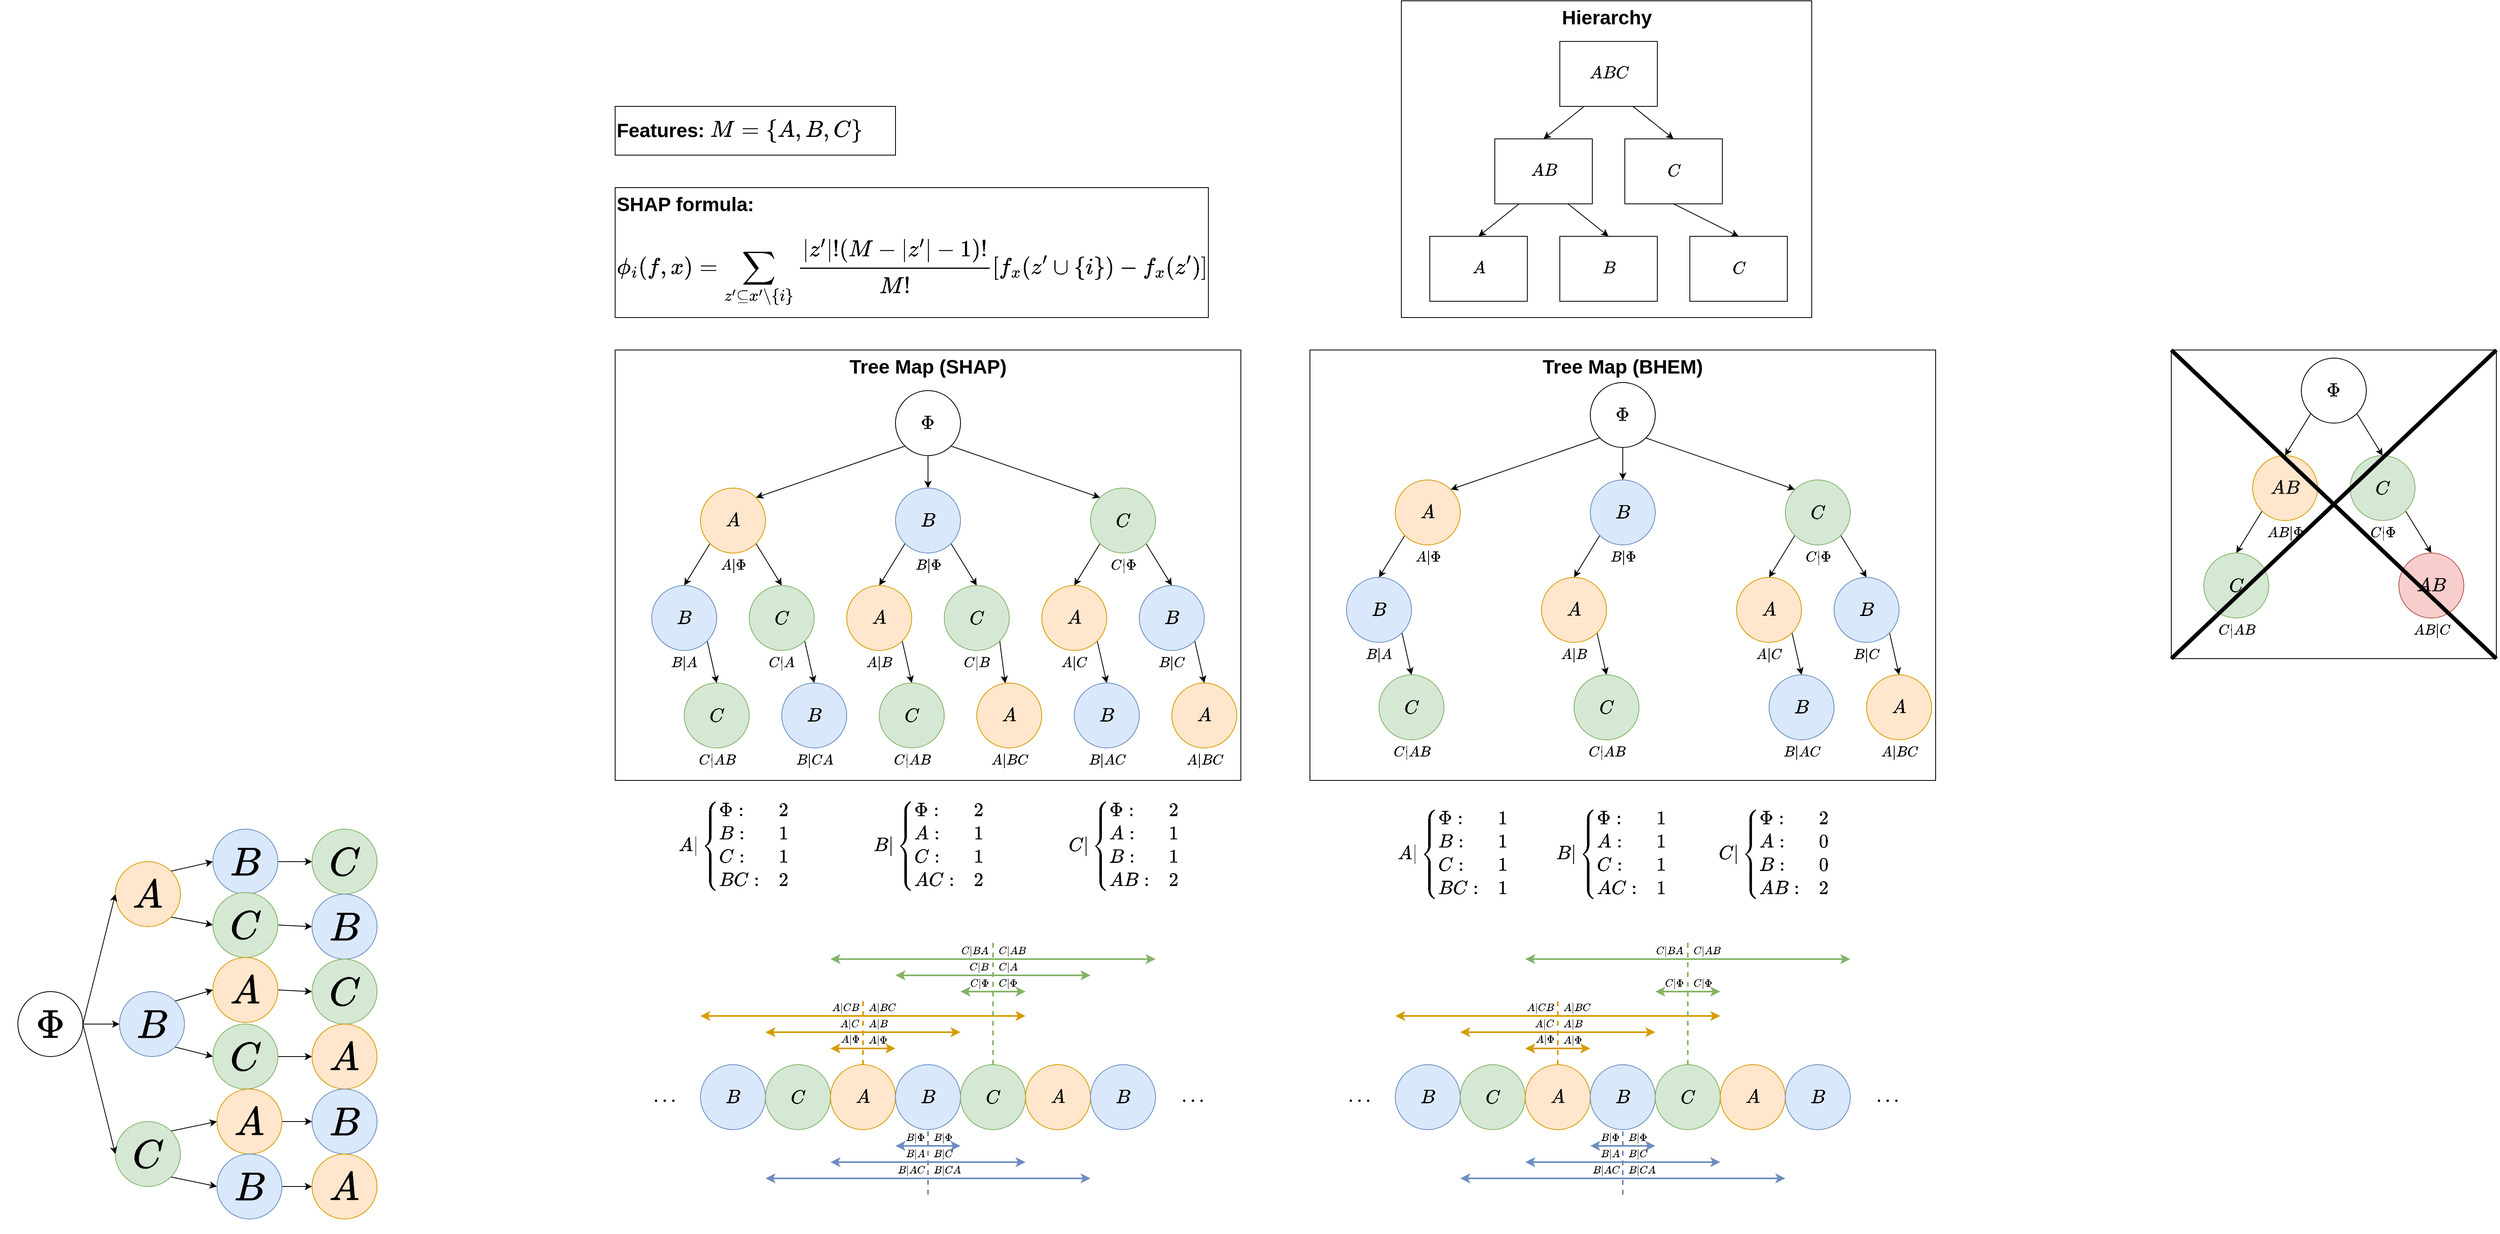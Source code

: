<mxfile version="26.2.2">
  <diagram name="Page-1" id="oR-FJ84qx2OYOZPKy_yY">
    <mxGraphModel dx="7103" dy="5860" grid="1" gridSize="10" guides="1" tooltips="1" connect="1" arrows="1" fold="1" page="1" pageScale="1" pageWidth="850" pageHeight="1100" math="1" shadow="0">
      <root>
        <mxCell id="0" />
        <mxCell id="1" parent="0" />
        <mxCell id="yua3hY6hTahnoAja6Fy3-26" value="" style="endArrow=none;dashed=1;html=1;rounded=0;exitX=0.5;exitY=0;exitDx=0;exitDy=0;fillColor=#ffe6cc;strokeColor=#d79b00;strokeWidth=2;" parent="1" source="yua3hY6hTahnoAja6Fy3-10" edge="1">
          <mxGeometry width="50" height="50" relative="1" as="geometry">
            <mxPoint x="300" y="1040" as="sourcePoint" />
            <mxPoint x="300" y="800" as="targetPoint" />
          </mxGeometry>
        </mxCell>
        <mxCell id="6FaxfomLOik4ktsSc6X6-130" value="Tree Map (BHEM)" style="rounded=0;whiteSpace=wrap;html=1;fontSize=24;fontStyle=1;verticalAlign=top;" parent="1" vertex="1">
          <mxGeometry x="850" width="770" height="530" as="geometry" />
        </mxCell>
        <mxCell id="6FaxfomLOik4ktsSc6X6-129" value="Tree Map (SHAP)" style="rounded=0;whiteSpace=wrap;html=1;fontSize=24;fontStyle=1;verticalAlign=top;" parent="1" vertex="1">
          <mxGeometry x="-5" width="770" height="530" as="geometry" />
        </mxCell>
        <mxCell id="6FaxfomLOik4ktsSc6X6-125" value="&lt;span style=&quot;font-size: 24px; text-wrap: nowrap; font-weight: 700;&quot;&gt;SHAP formula:&lt;/span&gt;&lt;div style=&quot;font-size: 24px; text-wrap: nowrap;&quot;&gt;$$\phi_i(f,x)=\sum_{z^\prime\subseteq x^\prime \backslash\{i\}}\cfrac{\left| z^\prime\right|!(M-\left| z^\prime\right|-1)!}{M!}[f_x(z^\prime\cup \{i\})-f_x(z^\prime)]$$&lt;/div&gt;" style="rounded=0;whiteSpace=wrap;html=1;align=left;labelPosition=center;verticalLabelPosition=middle;verticalAlign=top;" parent="1" vertex="1">
          <mxGeometry x="-5" y="-200" width="730" height="160" as="geometry" />
        </mxCell>
        <mxCell id="bdSbIlK9flpPJG_2lz9X-133" value="" style="rounded=0;whiteSpace=wrap;html=1;" parent="1" vertex="1">
          <mxGeometry x="1910" width="400" height="380" as="geometry" />
        </mxCell>
        <mxCell id="bdSbIlK9flpPJG_2lz9X-21" style="rounded=0;orthogonalLoop=1;jettySize=auto;html=1;exitX=1;exitY=1;exitDx=0;exitDy=0;entryX=0.5;entryY=0;entryDx=0;entryDy=0;" parent="1" source="bdSbIlK9flpPJG_2lz9X-1" target="bdSbIlK9flpPJG_2lz9X-5" edge="1">
          <mxGeometry relative="1" as="geometry" />
        </mxCell>
        <mxCell id="bdSbIlK9flpPJG_2lz9X-32" style="rounded=0;orthogonalLoop=1;jettySize=auto;html=1;exitX=0;exitY=1;exitDx=0;exitDy=0;entryX=0.5;entryY=0;entryDx=0;entryDy=0;" parent="1" source="bdSbIlK9flpPJG_2lz9X-1" target="bdSbIlK9flpPJG_2lz9X-4" edge="1">
          <mxGeometry relative="1" as="geometry" />
        </mxCell>
        <mxCell id="bdSbIlK9flpPJG_2lz9X-1" value="\(A\)" style="ellipse;whiteSpace=wrap;html=1;aspect=fixed;strokeWidth=1;fontSize=20;fillColor=#ffe6cc;strokeColor=#d79b00;" parent="1" vertex="1">
          <mxGeometry x="100" y="170" width="80" height="80" as="geometry" />
        </mxCell>
        <mxCell id="bdSbIlK9flpPJG_2lz9X-24" style="rounded=0;orthogonalLoop=1;jettySize=auto;html=1;exitX=0;exitY=1;exitDx=0;exitDy=0;entryX=0.5;entryY=0;entryDx=0;entryDy=0;" parent="1" source="bdSbIlK9flpPJG_2lz9X-2" target="bdSbIlK9flpPJG_2lz9X-6" edge="1">
          <mxGeometry relative="1" as="geometry" />
        </mxCell>
        <mxCell id="bdSbIlK9flpPJG_2lz9X-26" style="rounded=0;orthogonalLoop=1;jettySize=auto;html=1;exitX=1;exitY=1;exitDx=0;exitDy=0;entryX=0.5;entryY=0;entryDx=0;entryDy=0;" parent="1" source="bdSbIlK9flpPJG_2lz9X-2" target="bdSbIlK9flpPJG_2lz9X-7" edge="1">
          <mxGeometry relative="1" as="geometry" />
        </mxCell>
        <mxCell id="bdSbIlK9flpPJG_2lz9X-2" value="\(B\)" style="ellipse;whiteSpace=wrap;html=1;aspect=fixed;strokeWidth=1;fontSize=20;fillColor=#dae8fc;strokeColor=#6c8ebf;" parent="1" vertex="1">
          <mxGeometry x="340" y="170" width="80" height="80" as="geometry" />
        </mxCell>
        <mxCell id="bdSbIlK9flpPJG_2lz9X-28" style="rounded=0;orthogonalLoop=1;jettySize=auto;html=1;exitX=0;exitY=1;exitDx=0;exitDy=0;entryX=0.5;entryY=0;entryDx=0;entryDy=0;" parent="1" source="bdSbIlK9flpPJG_2lz9X-3" target="bdSbIlK9flpPJG_2lz9X-8" edge="1">
          <mxGeometry relative="1" as="geometry" />
        </mxCell>
        <mxCell id="bdSbIlK9flpPJG_2lz9X-29" style="rounded=0;orthogonalLoop=1;jettySize=auto;html=1;exitX=1;exitY=1;exitDx=0;exitDy=0;entryX=0.5;entryY=0;entryDx=0;entryDy=0;" parent="1" source="bdSbIlK9flpPJG_2lz9X-3" target="bdSbIlK9flpPJG_2lz9X-9" edge="1">
          <mxGeometry relative="1" as="geometry" />
        </mxCell>
        <mxCell id="bdSbIlK9flpPJG_2lz9X-3" value="\(C\)" style="ellipse;whiteSpace=wrap;html=1;aspect=fixed;strokeWidth=1;fontSize=20;fillColor=#d5e8d4;strokeColor=#82b366;" parent="1" vertex="1">
          <mxGeometry x="580" y="170" width="80" height="80" as="geometry" />
        </mxCell>
        <mxCell id="bdSbIlK9flpPJG_2lz9X-22" style="rounded=0;orthogonalLoop=1;jettySize=auto;html=1;exitX=1;exitY=1;exitDx=0;exitDy=0;entryX=0.5;entryY=0;entryDx=0;entryDy=0;" parent="1" source="bdSbIlK9flpPJG_2lz9X-4" target="bdSbIlK9flpPJG_2lz9X-10" edge="1">
          <mxGeometry relative="1" as="geometry" />
        </mxCell>
        <mxCell id="bdSbIlK9flpPJG_2lz9X-4" value="\(B\)" style="ellipse;whiteSpace=wrap;html=1;aspect=fixed;strokeWidth=1;fontSize=20;fillColor=#dae8fc;strokeColor=#6c8ebf;" parent="1" vertex="1">
          <mxGeometry x="40" y="290" width="80" height="80" as="geometry" />
        </mxCell>
        <mxCell id="bdSbIlK9flpPJG_2lz9X-23" style="rounded=0;orthogonalLoop=1;jettySize=auto;html=1;exitX=1;exitY=1;exitDx=0;exitDy=0;entryX=0.5;entryY=0;entryDx=0;entryDy=0;" parent="1" source="bdSbIlK9flpPJG_2lz9X-5" target="bdSbIlK9flpPJG_2lz9X-11" edge="1">
          <mxGeometry relative="1" as="geometry" />
        </mxCell>
        <mxCell id="bdSbIlK9flpPJG_2lz9X-5" value="\(C\)" style="ellipse;whiteSpace=wrap;html=1;aspect=fixed;strokeWidth=1;fontSize=20;fillColor=#d5e8d4;strokeColor=#82b366;" parent="1" vertex="1">
          <mxGeometry x="160" y="290" width="80" height="80" as="geometry" />
        </mxCell>
        <mxCell id="bdSbIlK9flpPJG_2lz9X-25" style="rounded=0;orthogonalLoop=1;jettySize=auto;html=1;exitX=1;exitY=1;exitDx=0;exitDy=0;entryX=0.5;entryY=0;entryDx=0;entryDy=0;" parent="1" source="bdSbIlK9flpPJG_2lz9X-6" target="bdSbIlK9flpPJG_2lz9X-12" edge="1">
          <mxGeometry relative="1" as="geometry" />
        </mxCell>
        <mxCell id="bdSbIlK9flpPJG_2lz9X-6" value="\(A\)" style="ellipse;whiteSpace=wrap;html=1;aspect=fixed;strokeWidth=1;fontSize=20;fillColor=#ffe6cc;strokeColor=#d79b00;" parent="1" vertex="1">
          <mxGeometry x="280" y="290" width="80" height="80" as="geometry" />
        </mxCell>
        <mxCell id="bdSbIlK9flpPJG_2lz9X-27" style="rounded=0;orthogonalLoop=1;jettySize=auto;html=1;exitX=1;exitY=1;exitDx=0;exitDy=0;" parent="1" source="bdSbIlK9flpPJG_2lz9X-7" target="bdSbIlK9flpPJG_2lz9X-13" edge="1">
          <mxGeometry relative="1" as="geometry" />
        </mxCell>
        <mxCell id="bdSbIlK9flpPJG_2lz9X-7" value="\(C\)" style="ellipse;whiteSpace=wrap;html=1;aspect=fixed;strokeWidth=1;fontSize=20;fillColor=#d5e8d4;strokeColor=#82b366;" parent="1" vertex="1">
          <mxGeometry x="400" y="290" width="80" height="80" as="geometry" />
        </mxCell>
        <mxCell id="bdSbIlK9flpPJG_2lz9X-30" style="rounded=0;orthogonalLoop=1;jettySize=auto;html=1;exitX=1;exitY=1;exitDx=0;exitDy=0;entryX=0.5;entryY=0;entryDx=0;entryDy=0;" parent="1" source="bdSbIlK9flpPJG_2lz9X-8" target="bdSbIlK9flpPJG_2lz9X-14" edge="1">
          <mxGeometry relative="1" as="geometry" />
        </mxCell>
        <mxCell id="bdSbIlK9flpPJG_2lz9X-8" value="\(A\)" style="ellipse;whiteSpace=wrap;html=1;aspect=fixed;strokeWidth=1;fontSize=20;fillColor=#ffe6cc;strokeColor=#d79b00;" parent="1" vertex="1">
          <mxGeometry x="520" y="290" width="80" height="80" as="geometry" />
        </mxCell>
        <mxCell id="bdSbIlK9flpPJG_2lz9X-31" style="rounded=0;orthogonalLoop=1;jettySize=auto;html=1;exitX=1;exitY=1;exitDx=0;exitDy=0;entryX=0.5;entryY=0;entryDx=0;entryDy=0;" parent="1" source="bdSbIlK9flpPJG_2lz9X-9" target="bdSbIlK9flpPJG_2lz9X-15" edge="1">
          <mxGeometry relative="1" as="geometry" />
        </mxCell>
        <mxCell id="bdSbIlK9flpPJG_2lz9X-9" value="\(B\)" style="ellipse;whiteSpace=wrap;html=1;aspect=fixed;strokeWidth=1;fontSize=20;fillColor=#dae8fc;strokeColor=#6c8ebf;" parent="1" vertex="1">
          <mxGeometry x="640" y="290" width="80" height="80" as="geometry" />
        </mxCell>
        <mxCell id="bdSbIlK9flpPJG_2lz9X-10" value="\(C\)" style="ellipse;whiteSpace=wrap;html=1;aspect=fixed;strokeWidth=1;fontSize=20;fillColor=#d5e8d4;strokeColor=#82b366;" parent="1" vertex="1">
          <mxGeometry x="80" y="410" width="80" height="80" as="geometry" />
        </mxCell>
        <mxCell id="bdSbIlK9flpPJG_2lz9X-11" value="\(B\)" style="ellipse;whiteSpace=wrap;html=1;aspect=fixed;strokeWidth=1;fontSize=20;fillColor=#dae8fc;strokeColor=#6c8ebf;" parent="1" vertex="1">
          <mxGeometry x="200" y="410" width="80" height="80" as="geometry" />
        </mxCell>
        <mxCell id="bdSbIlK9flpPJG_2lz9X-12" value="\(C\)" style="ellipse;whiteSpace=wrap;html=1;aspect=fixed;strokeWidth=1;fontSize=20;fillColor=#d5e8d4;strokeColor=#82b366;" parent="1" vertex="1">
          <mxGeometry x="320" y="410" width="80" height="80" as="geometry" />
        </mxCell>
        <mxCell id="bdSbIlK9flpPJG_2lz9X-13" value="\(A\)" style="ellipse;whiteSpace=wrap;html=1;aspect=fixed;strokeWidth=1;fontSize=20;fillColor=#ffe6cc;strokeColor=#d79b00;" parent="1" vertex="1">
          <mxGeometry x="440" y="410" width="80" height="80" as="geometry" />
        </mxCell>
        <mxCell id="bdSbIlK9flpPJG_2lz9X-14" value="\(B\)" style="ellipse;whiteSpace=wrap;html=1;aspect=fixed;strokeWidth=1;fontSize=20;fillColor=#dae8fc;strokeColor=#6c8ebf;" parent="1" vertex="1">
          <mxGeometry x="560" y="410" width="80" height="80" as="geometry" />
        </mxCell>
        <mxCell id="bdSbIlK9flpPJG_2lz9X-15" value="\(A\)" style="ellipse;whiteSpace=wrap;html=1;aspect=fixed;strokeWidth=1;fontSize=20;fillColor=#ffe6cc;strokeColor=#d79b00;" parent="1" vertex="1">
          <mxGeometry x="680" y="410" width="80" height="80" as="geometry" />
        </mxCell>
        <mxCell id="bdSbIlK9flpPJG_2lz9X-17" style="rounded=0;orthogonalLoop=1;jettySize=auto;html=1;exitX=0;exitY=1;exitDx=0;exitDy=0;entryX=1;entryY=0;entryDx=0;entryDy=0;" parent="1" source="bdSbIlK9flpPJG_2lz9X-16" target="bdSbIlK9flpPJG_2lz9X-1" edge="1">
          <mxGeometry relative="1" as="geometry" />
        </mxCell>
        <mxCell id="bdSbIlK9flpPJG_2lz9X-18" style="edgeStyle=orthogonalEdgeStyle;rounded=0;orthogonalLoop=1;jettySize=auto;html=1;exitX=0.5;exitY=1;exitDx=0;exitDy=0;entryX=0.5;entryY=0;entryDx=0;entryDy=0;" parent="1" source="bdSbIlK9flpPJG_2lz9X-16" target="bdSbIlK9flpPJG_2lz9X-2" edge="1">
          <mxGeometry relative="1" as="geometry" />
        </mxCell>
        <mxCell id="bdSbIlK9flpPJG_2lz9X-19" style="rounded=0;orthogonalLoop=1;jettySize=auto;html=1;exitX=1;exitY=1;exitDx=0;exitDy=0;entryX=0;entryY=0;entryDx=0;entryDy=0;" parent="1" source="bdSbIlK9flpPJG_2lz9X-16" target="bdSbIlK9flpPJG_2lz9X-3" edge="1">
          <mxGeometry relative="1" as="geometry" />
        </mxCell>
        <mxCell id="bdSbIlK9flpPJG_2lz9X-16" value="\(\Phi\)" style="ellipse;whiteSpace=wrap;html=1;aspect=fixed;strokeWidth=1;fontSize=20;" parent="1" vertex="1">
          <mxGeometry x="340" y="50" width="80" height="80" as="geometry" />
        </mxCell>
        <mxCell id="bdSbIlK9flpPJG_2lz9X-33" value="\(A|\Phi\)" style="text;html=1;align=center;verticalAlign=middle;resizable=0;points=[];autosize=1;strokeColor=none;fillColor=none;fontSize=15;" parent="1" vertex="1">
          <mxGeometry x="100" y="250" width="80" height="30" as="geometry" />
        </mxCell>
        <mxCell id="bdSbIlK9flpPJG_2lz9X-34" value="\(B|\Phi\)" style="text;html=1;align=center;verticalAlign=middle;resizable=0;points=[];autosize=1;strokeColor=none;fillColor=none;fontSize=15;" parent="1" vertex="1">
          <mxGeometry x="340" y="250" width="80" height="30" as="geometry" />
        </mxCell>
        <mxCell id="bdSbIlK9flpPJG_2lz9X-35" value="\(C|\Phi\)" style="text;html=1;align=center;verticalAlign=middle;resizable=0;points=[];autosize=1;strokeColor=none;fillColor=none;fontSize=15;" parent="1" vertex="1">
          <mxGeometry x="580" y="250" width="80" height="30" as="geometry" />
        </mxCell>
        <mxCell id="bdSbIlK9flpPJG_2lz9X-36" value="\(B|A\)" style="text;html=1;align=center;verticalAlign=middle;resizable=0;points=[];autosize=1;strokeColor=none;fillColor=none;fontSize=15;" parent="1" vertex="1">
          <mxGeometry x="45" y="370" width="70" height="30" as="geometry" />
        </mxCell>
        <mxCell id="bdSbIlK9flpPJG_2lz9X-37" value="\(C|A\)" style="text;html=1;align=center;verticalAlign=middle;resizable=0;points=[];autosize=1;strokeColor=none;fillColor=none;fontSize=15;" parent="1" vertex="1">
          <mxGeometry x="165" y="370" width="70" height="30" as="geometry" />
        </mxCell>
        <mxCell id="bdSbIlK9flpPJG_2lz9X-38" value="\(A|B\)" style="text;html=1;align=center;verticalAlign=middle;resizable=0;points=[];autosize=1;strokeColor=none;fillColor=none;fontSize=15;" parent="1" vertex="1">
          <mxGeometry x="285" y="370" width="70" height="30" as="geometry" />
        </mxCell>
        <mxCell id="bdSbIlK9flpPJG_2lz9X-39" value="\(C|B\)" style="text;html=1;align=center;verticalAlign=middle;resizable=0;points=[];autosize=1;strokeColor=none;fillColor=none;fontSize=15;" parent="1" vertex="1">
          <mxGeometry x="405" y="370" width="70" height="30" as="geometry" />
        </mxCell>
        <mxCell id="bdSbIlK9flpPJG_2lz9X-40" value="\(A|C\)" style="text;html=1;align=center;verticalAlign=middle;resizable=0;points=[];autosize=1;strokeColor=none;fillColor=none;fontSize=15;" parent="1" vertex="1">
          <mxGeometry x="525" y="370" width="70" height="30" as="geometry" />
        </mxCell>
        <mxCell id="bdSbIlK9flpPJG_2lz9X-41" value="\(B|C\)" style="text;html=1;align=center;verticalAlign=middle;resizable=0;points=[];autosize=1;strokeColor=none;fillColor=none;fontSize=15;" parent="1" vertex="1">
          <mxGeometry x="645" y="370" width="70" height="30" as="geometry" />
        </mxCell>
        <mxCell id="bdSbIlK9flpPJG_2lz9X-43" value="\(C|AB\)" style="text;html=1;align=center;verticalAlign=middle;resizable=0;points=[];autosize=1;strokeColor=none;fillColor=none;fontSize=15;" parent="1" vertex="1">
          <mxGeometry x="80" y="490" width="80" height="30" as="geometry" />
        </mxCell>
        <mxCell id="bdSbIlK9flpPJG_2lz9X-44" value="\(B|CA\)" style="text;html=1;align=center;verticalAlign=middle;resizable=0;points=[];autosize=1;strokeColor=none;fillColor=none;fontSize=15;" parent="1" vertex="1">
          <mxGeometry x="200" y="490" width="80" height="30" as="geometry" />
        </mxCell>
        <mxCell id="bdSbIlK9flpPJG_2lz9X-45" value="\(C|AB\)" style="text;html=1;align=center;verticalAlign=middle;resizable=0;points=[];autosize=1;strokeColor=none;fillColor=none;fontSize=15;" parent="1" vertex="1">
          <mxGeometry x="320" y="490" width="80" height="30" as="geometry" />
        </mxCell>
        <mxCell id="bdSbIlK9flpPJG_2lz9X-46" value="\(A|BC\)" style="text;html=1;align=center;verticalAlign=middle;resizable=0;points=[];autosize=1;strokeColor=none;fillColor=none;fontSize=15;" parent="1" vertex="1">
          <mxGeometry x="440" y="490" width="80" height="30" as="geometry" />
        </mxCell>
        <mxCell id="bdSbIlK9flpPJG_2lz9X-47" value="\(B|AC\)" style="text;html=1;align=center;verticalAlign=middle;resizable=0;points=[];autosize=1;strokeColor=none;fillColor=none;fontSize=15;" parent="1" vertex="1">
          <mxGeometry x="560" y="490" width="80" height="30" as="geometry" />
        </mxCell>
        <mxCell id="bdSbIlK9flpPJG_2lz9X-48" value="\(A|BC\)" style="text;html=1;align=center;verticalAlign=middle;resizable=0;points=[];autosize=1;strokeColor=none;fillColor=none;fontSize=15;" parent="1" vertex="1">
          <mxGeometry x="680" y="490" width="80" height="30" as="geometry" />
        </mxCell>
        <mxCell id="bdSbIlK9flpPJG_2lz9X-95" style="rounded=0;orthogonalLoop=1;jettySize=auto;html=1;exitX=0;exitY=1;exitDx=0;exitDy=0;entryX=0.5;entryY=0;entryDx=0;entryDy=0;" parent="1" source="bdSbIlK9flpPJG_2lz9X-97" target="bdSbIlK9flpPJG_2lz9X-106" edge="1">
          <mxGeometry relative="1" as="geometry" />
        </mxCell>
        <mxCell id="bdSbIlK9flpPJG_2lz9X-97" value="\(AB\)" style="ellipse;whiteSpace=wrap;html=1;aspect=fixed;strokeWidth=1;fontSize=20;fillColor=#ffe6cc;strokeColor=#d79b00;" parent="1" vertex="1">
          <mxGeometry x="2010" y="130" width="80" height="80" as="geometry" />
        </mxCell>
        <mxCell id="bdSbIlK9flpPJG_2lz9X-101" style="rounded=0;orthogonalLoop=1;jettySize=auto;html=1;exitX=1;exitY=1;exitDx=0;exitDy=0;entryX=0.5;entryY=0;entryDx=0;entryDy=0;" parent="1" source="bdSbIlK9flpPJG_2lz9X-102" target="bdSbIlK9flpPJG_2lz9X-111" edge="1">
          <mxGeometry relative="1" as="geometry" />
        </mxCell>
        <mxCell id="bdSbIlK9flpPJG_2lz9X-102" value="\(C\)" style="ellipse;whiteSpace=wrap;html=1;aspect=fixed;strokeWidth=1;fontSize=20;fillColor=#d5e8d4;strokeColor=#82b366;" parent="1" vertex="1">
          <mxGeometry x="2130" y="130" width="80" height="80" as="geometry" />
        </mxCell>
        <mxCell id="bdSbIlK9flpPJG_2lz9X-106" value="\(C\)" style="ellipse;whiteSpace=wrap;html=1;aspect=fixed;strokeWidth=1;fontSize=20;fillColor=#d5e8d4;strokeColor=#82b366;" parent="1" vertex="1">
          <mxGeometry x="1950" y="250" width="80" height="80" as="geometry" />
        </mxCell>
        <mxCell id="bdSbIlK9flpPJG_2lz9X-111" value="\(AB\)" style="ellipse;whiteSpace=wrap;html=1;aspect=fixed;strokeWidth=1;fontSize=20;fillColor=#f8cecc;strokeColor=#b85450;" parent="1" vertex="1">
          <mxGeometry x="2190" y="250" width="80" height="80" as="geometry" />
        </mxCell>
        <mxCell id="bdSbIlK9flpPJG_2lz9X-116" style="rounded=0;orthogonalLoop=1;jettySize=auto;html=1;exitX=0;exitY=1;exitDx=0;exitDy=0;entryX=0.5;entryY=0;entryDx=0;entryDy=0;" parent="1" source="bdSbIlK9flpPJG_2lz9X-119" target="bdSbIlK9flpPJG_2lz9X-97" edge="1">
          <mxGeometry relative="1" as="geometry" />
        </mxCell>
        <mxCell id="bdSbIlK9flpPJG_2lz9X-118" style="rounded=0;orthogonalLoop=1;jettySize=auto;html=1;exitX=1;exitY=1;exitDx=0;exitDy=0;entryX=0.5;entryY=0;entryDx=0;entryDy=0;" parent="1" source="bdSbIlK9flpPJG_2lz9X-119" target="bdSbIlK9flpPJG_2lz9X-102" edge="1">
          <mxGeometry relative="1" as="geometry" />
        </mxCell>
        <mxCell id="bdSbIlK9flpPJG_2lz9X-119" value="\(\Phi\)" style="ellipse;whiteSpace=wrap;html=1;aspect=fixed;strokeWidth=1;fontSize=20;" parent="1" vertex="1">
          <mxGeometry x="2070" y="10" width="80" height="80" as="geometry" />
        </mxCell>
        <mxCell id="bdSbIlK9flpPJG_2lz9X-120" value="\(AB|\Phi\)" style="text;html=1;align=center;verticalAlign=middle;resizable=0;points=[];autosize=1;strokeColor=none;fillColor=none;fontSize=15;" parent="1" vertex="1">
          <mxGeometry x="2005" y="210" width="90" height="30" as="geometry" />
        </mxCell>
        <mxCell id="bdSbIlK9flpPJG_2lz9X-122" value="\(C|\Phi\)" style="text;html=1;align=center;verticalAlign=middle;resizable=0;points=[];autosize=1;strokeColor=none;fillColor=none;fontSize=15;" parent="1" vertex="1">
          <mxGeometry x="2130" y="210" width="80" height="30" as="geometry" />
        </mxCell>
        <mxCell id="bdSbIlK9flpPJG_2lz9X-124" value="\(C|AB\)" style="text;html=1;align=center;verticalAlign=middle;resizable=0;points=[];autosize=1;strokeColor=none;fillColor=none;fontSize=15;" parent="1" vertex="1">
          <mxGeometry x="1950" y="330" width="80" height="30" as="geometry" />
        </mxCell>
        <mxCell id="bdSbIlK9flpPJG_2lz9X-127" value="\(AB|C\)" style="text;html=1;align=center;verticalAlign=middle;resizable=0;points=[];autosize=1;strokeColor=none;fillColor=none;fontSize=15;" parent="1" vertex="1">
          <mxGeometry x="2190" y="330" width="80" height="30" as="geometry" />
        </mxCell>
        <mxCell id="bdSbIlK9flpPJG_2lz9X-134" style="rounded=0;orthogonalLoop=1;jettySize=auto;html=1;exitX=1;exitY=1;exitDx=0;exitDy=0;entryX=0;entryY=0;entryDx=0;entryDy=0;strokeWidth=5;endArrow=none;endFill=0;" parent="1" source="bdSbIlK9flpPJG_2lz9X-133" target="bdSbIlK9flpPJG_2lz9X-133" edge="1">
          <mxGeometry relative="1" as="geometry" />
        </mxCell>
        <mxCell id="bdSbIlK9flpPJG_2lz9X-135" style="rounded=0;orthogonalLoop=1;jettySize=auto;html=1;exitX=0;exitY=1;exitDx=0;exitDy=0;entryX=1;entryY=0;entryDx=0;entryDy=0;strokeWidth=5;endArrow=none;endFill=0;" parent="1" source="bdSbIlK9flpPJG_2lz9X-133" target="bdSbIlK9flpPJG_2lz9X-133" edge="1">
          <mxGeometry relative="1" as="geometry" />
        </mxCell>
        <mxCell id="6FaxfomLOik4ktsSc6X6-2" value="\(A|\begin{cases}&lt;br style=&quot;font-size: 20px;&quot;&gt;\Phi:&amp;amp;2\\&lt;br style=&quot;font-size: 20px;&quot;&gt;B:&amp;amp;1\\&lt;br style=&quot;font-size: 20px;&quot;&gt;C:&amp;amp;1\\&lt;br style=&quot;font-size: 20px;&quot;&gt;BC:&amp;amp;2&lt;br style=&quot;font-size: 20px;&quot;&gt;\end{cases}\)" style="text;html=1;align=center;verticalAlign=middle;resizable=0;points=[];autosize=1;strokeColor=none;fillColor=none;fontSize=20;" parent="1" vertex="1">
          <mxGeometry x="55" y="530" width="170" height="160" as="geometry" />
        </mxCell>
        <mxCell id="6FaxfomLOik4ktsSc6X6-4" value="\(A|\begin{cases}&lt;br style=&quot;font-size: 20px;&quot;&gt;\Phi:&amp;amp;1\\&lt;br style=&quot;font-size: 20px;&quot;&gt;B:&amp;amp;1\\&lt;br style=&quot;font-size: 20px;&quot;&gt;C:&amp;amp;1\\&lt;br style=&quot;font-size: 20px;&quot;&gt;BC:&amp;amp;1&lt;br style=&quot;font-size: 20px;&quot;&gt;\end{cases}\)" style="text;html=1;align=center;verticalAlign=middle;resizable=0;points=[];autosize=1;strokeColor=none;fillColor=none;fontSize=20;" parent="1" vertex="1">
          <mxGeometry x="940" y="540" width="170" height="160" as="geometry" />
        </mxCell>
        <mxCell id="6FaxfomLOik4ktsSc6X6-5" value="\(C|\begin{cases}&lt;br style=&quot;font-size: 20px;&quot;&gt;\Phi:&amp;amp;2\\&lt;br style=&quot;font-size: 20px;&quot;&gt;A:&amp;amp;0\\&lt;br style=&quot;font-size: 20px;&quot;&gt;B:&amp;amp;0\\&lt;br style=&quot;font-size: 20px;&quot;&gt;AB:&amp;amp;2&lt;br style=&quot;font-size: 20px;&quot;&gt;\end{cases}\)" style="text;html=1;align=center;verticalAlign=middle;resizable=0;points=[];autosize=1;strokeColor=none;fillColor=none;fontSize=20;" parent="1" vertex="1">
          <mxGeometry x="1330" y="540" width="180" height="160" as="geometry" />
        </mxCell>
        <mxCell id="6FaxfomLOik4ktsSc6X6-62" style="rounded=0;orthogonalLoop=1;jettySize=auto;html=1;exitX=0;exitY=1;exitDx=0;exitDy=0;entryX=0.5;entryY=0;entryDx=0;entryDy=0;" parent="1" source="6FaxfomLOik4ktsSc6X6-63" target="6FaxfomLOik4ktsSc6X6-71" edge="1">
          <mxGeometry relative="1" as="geometry" />
        </mxCell>
        <mxCell id="6FaxfomLOik4ktsSc6X6-63" value="\(A\)" style="ellipse;whiteSpace=wrap;html=1;aspect=fixed;strokeWidth=1;fontSize=20;fillColor=#ffe6cc;strokeColor=#d79b00;" parent="1" vertex="1">
          <mxGeometry x="955" y="160" width="80" height="80" as="geometry" />
        </mxCell>
        <mxCell id="6FaxfomLOik4ktsSc6X6-64" style="rounded=0;orthogonalLoop=1;jettySize=auto;html=1;exitX=0;exitY=1;exitDx=0;exitDy=0;entryX=0.5;entryY=0;entryDx=0;entryDy=0;" parent="1" source="6FaxfomLOik4ktsSc6X6-66" target="6FaxfomLOik4ktsSc6X6-75" edge="1">
          <mxGeometry relative="1" as="geometry" />
        </mxCell>
        <mxCell id="6FaxfomLOik4ktsSc6X6-66" value="\(B\)" style="ellipse;whiteSpace=wrap;html=1;aspect=fixed;strokeWidth=1;fontSize=20;fillColor=#dae8fc;strokeColor=#6c8ebf;" parent="1" vertex="1">
          <mxGeometry x="1195" y="160" width="80" height="80" as="geometry" />
        </mxCell>
        <mxCell id="6FaxfomLOik4ktsSc6X6-67" style="rounded=0;orthogonalLoop=1;jettySize=auto;html=1;exitX=0;exitY=1;exitDx=0;exitDy=0;entryX=0.5;entryY=0;entryDx=0;entryDy=0;" parent="1" source="6FaxfomLOik4ktsSc6X6-69" target="6FaxfomLOik4ktsSc6X6-79" edge="1">
          <mxGeometry relative="1" as="geometry" />
        </mxCell>
        <mxCell id="6FaxfomLOik4ktsSc6X6-68" style="rounded=0;orthogonalLoop=1;jettySize=auto;html=1;exitX=1;exitY=1;exitDx=0;exitDy=0;entryX=0.5;entryY=0;entryDx=0;entryDy=0;" parent="1" source="6FaxfomLOik4ktsSc6X6-69" target="6FaxfomLOik4ktsSc6X6-81" edge="1">
          <mxGeometry relative="1" as="geometry" />
        </mxCell>
        <mxCell id="6FaxfomLOik4ktsSc6X6-69" value="\(C\)" style="ellipse;whiteSpace=wrap;html=1;aspect=fixed;strokeWidth=1;fontSize=20;fillColor=#d5e8d4;strokeColor=#82b366;" parent="1" vertex="1">
          <mxGeometry x="1435" y="160" width="80" height="80" as="geometry" />
        </mxCell>
        <mxCell id="6FaxfomLOik4ktsSc6X6-70" style="rounded=0;orthogonalLoop=1;jettySize=auto;html=1;exitX=1;exitY=1;exitDx=0;exitDy=0;entryX=0.5;entryY=0;entryDx=0;entryDy=0;" parent="1" source="6FaxfomLOik4ktsSc6X6-71" target="6FaxfomLOik4ktsSc6X6-82" edge="1">
          <mxGeometry relative="1" as="geometry" />
        </mxCell>
        <mxCell id="6FaxfomLOik4ktsSc6X6-71" value="\(B\)" style="ellipse;whiteSpace=wrap;html=1;aspect=fixed;strokeWidth=1;fontSize=20;fillColor=#dae8fc;strokeColor=#6c8ebf;" parent="1" vertex="1">
          <mxGeometry x="895" y="280" width="80" height="80" as="geometry" />
        </mxCell>
        <mxCell id="6FaxfomLOik4ktsSc6X6-74" style="rounded=0;orthogonalLoop=1;jettySize=auto;html=1;exitX=1;exitY=1;exitDx=0;exitDy=0;entryX=0.5;entryY=0;entryDx=0;entryDy=0;" parent="1" source="6FaxfomLOik4ktsSc6X6-75" target="6FaxfomLOik4ktsSc6X6-84" edge="1">
          <mxGeometry relative="1" as="geometry" />
        </mxCell>
        <mxCell id="6FaxfomLOik4ktsSc6X6-75" value="\(A\)" style="ellipse;whiteSpace=wrap;html=1;aspect=fixed;strokeWidth=1;fontSize=20;fillColor=#ffe6cc;strokeColor=#d79b00;" parent="1" vertex="1">
          <mxGeometry x="1135" y="280" width="80" height="80" as="geometry" />
        </mxCell>
        <mxCell id="6FaxfomLOik4ktsSc6X6-78" style="rounded=0;orthogonalLoop=1;jettySize=auto;html=1;exitX=1;exitY=1;exitDx=0;exitDy=0;entryX=0.5;entryY=0;entryDx=0;entryDy=0;" parent="1" source="6FaxfomLOik4ktsSc6X6-79" target="6FaxfomLOik4ktsSc6X6-86" edge="1">
          <mxGeometry relative="1" as="geometry" />
        </mxCell>
        <mxCell id="6FaxfomLOik4ktsSc6X6-79" value="\(A\)" style="ellipse;whiteSpace=wrap;html=1;aspect=fixed;strokeWidth=1;fontSize=20;fillColor=#ffe6cc;strokeColor=#d79b00;" parent="1" vertex="1">
          <mxGeometry x="1375" y="280" width="80" height="80" as="geometry" />
        </mxCell>
        <mxCell id="6FaxfomLOik4ktsSc6X6-80" style="rounded=0;orthogonalLoop=1;jettySize=auto;html=1;exitX=1;exitY=1;exitDx=0;exitDy=0;entryX=0.5;entryY=0;entryDx=0;entryDy=0;" parent="1" source="6FaxfomLOik4ktsSc6X6-81" target="6FaxfomLOik4ktsSc6X6-87" edge="1">
          <mxGeometry relative="1" as="geometry" />
        </mxCell>
        <mxCell id="6FaxfomLOik4ktsSc6X6-81" value="\(B\)" style="ellipse;whiteSpace=wrap;html=1;aspect=fixed;strokeWidth=1;fontSize=20;fillColor=#dae8fc;strokeColor=#6c8ebf;" parent="1" vertex="1">
          <mxGeometry x="1495" y="280" width="80" height="80" as="geometry" />
        </mxCell>
        <mxCell id="6FaxfomLOik4ktsSc6X6-82" value="\(C\)" style="ellipse;whiteSpace=wrap;html=1;aspect=fixed;strokeWidth=1;fontSize=20;fillColor=#d5e8d4;strokeColor=#82b366;" parent="1" vertex="1">
          <mxGeometry x="935" y="400" width="80" height="80" as="geometry" />
        </mxCell>
        <mxCell id="6FaxfomLOik4ktsSc6X6-84" value="\(C\)" style="ellipse;whiteSpace=wrap;html=1;aspect=fixed;strokeWidth=1;fontSize=20;fillColor=#d5e8d4;strokeColor=#82b366;" parent="1" vertex="1">
          <mxGeometry x="1175" y="400" width="80" height="80" as="geometry" />
        </mxCell>
        <mxCell id="6FaxfomLOik4ktsSc6X6-86" value="\(B\)" style="ellipse;whiteSpace=wrap;html=1;aspect=fixed;strokeWidth=1;fontSize=20;fillColor=#dae8fc;strokeColor=#6c8ebf;" parent="1" vertex="1">
          <mxGeometry x="1415" y="400" width="80" height="80" as="geometry" />
        </mxCell>
        <mxCell id="6FaxfomLOik4ktsSc6X6-87" value="\(A\)" style="ellipse;whiteSpace=wrap;html=1;aspect=fixed;strokeWidth=1;fontSize=20;fillColor=#ffe6cc;strokeColor=#d79b00;" parent="1" vertex="1">
          <mxGeometry x="1535" y="400" width="80" height="80" as="geometry" />
        </mxCell>
        <mxCell id="6FaxfomLOik4ktsSc6X6-88" style="rounded=0;orthogonalLoop=1;jettySize=auto;html=1;exitX=0;exitY=1;exitDx=0;exitDy=0;entryX=1;entryY=0;entryDx=0;entryDy=0;" parent="1" source="6FaxfomLOik4ktsSc6X6-91" target="6FaxfomLOik4ktsSc6X6-63" edge="1">
          <mxGeometry relative="1" as="geometry" />
        </mxCell>
        <mxCell id="6FaxfomLOik4ktsSc6X6-89" style="edgeStyle=orthogonalEdgeStyle;rounded=0;orthogonalLoop=1;jettySize=auto;html=1;exitX=0.5;exitY=1;exitDx=0;exitDy=0;entryX=0.5;entryY=0;entryDx=0;entryDy=0;" parent="1" source="6FaxfomLOik4ktsSc6X6-91" target="6FaxfomLOik4ktsSc6X6-66" edge="1">
          <mxGeometry relative="1" as="geometry" />
        </mxCell>
        <mxCell id="6FaxfomLOik4ktsSc6X6-90" style="rounded=0;orthogonalLoop=1;jettySize=auto;html=1;exitX=1;exitY=1;exitDx=0;exitDy=0;entryX=0;entryY=0;entryDx=0;entryDy=0;" parent="1" source="6FaxfomLOik4ktsSc6X6-91" target="6FaxfomLOik4ktsSc6X6-69" edge="1">
          <mxGeometry relative="1" as="geometry" />
        </mxCell>
        <mxCell id="6FaxfomLOik4ktsSc6X6-91" value="\(\Phi\)" style="ellipse;whiteSpace=wrap;html=1;aspect=fixed;strokeWidth=1;fontSize=20;" parent="1" vertex="1">
          <mxGeometry x="1195" y="40" width="80" height="80" as="geometry" />
        </mxCell>
        <mxCell id="6FaxfomLOik4ktsSc6X6-92" value="\(A|\Phi\)" style="text;html=1;align=center;verticalAlign=middle;resizable=0;points=[];autosize=1;strokeColor=none;fillColor=none;fontSize=15;" parent="1" vertex="1">
          <mxGeometry x="955" y="240" width="80" height="30" as="geometry" />
        </mxCell>
        <mxCell id="6FaxfomLOik4ktsSc6X6-93" value="\(B|\Phi\)" style="text;html=1;align=center;verticalAlign=middle;resizable=0;points=[];autosize=1;strokeColor=none;fillColor=none;fontSize=15;" parent="1" vertex="1">
          <mxGeometry x="1195" y="240" width="80" height="30" as="geometry" />
        </mxCell>
        <mxCell id="6FaxfomLOik4ktsSc6X6-94" value="\(C|\Phi\)" style="text;html=1;align=center;verticalAlign=middle;resizable=0;points=[];autosize=1;strokeColor=none;fillColor=none;fontSize=15;" parent="1" vertex="1">
          <mxGeometry x="1435" y="240" width="80" height="30" as="geometry" />
        </mxCell>
        <mxCell id="6FaxfomLOik4ktsSc6X6-95" value="\(B|A\)" style="text;html=1;align=center;verticalAlign=middle;resizable=0;points=[];autosize=1;strokeColor=none;fillColor=none;fontSize=15;" parent="1" vertex="1">
          <mxGeometry x="900" y="360" width="70" height="30" as="geometry" />
        </mxCell>
        <mxCell id="6FaxfomLOik4ktsSc6X6-97" value="\(A|B\)" style="text;html=1;align=center;verticalAlign=middle;resizable=0;points=[];autosize=1;strokeColor=none;fillColor=none;fontSize=15;" parent="1" vertex="1">
          <mxGeometry x="1140" y="360" width="70" height="30" as="geometry" />
        </mxCell>
        <mxCell id="6FaxfomLOik4ktsSc6X6-99" value="\(A|C\)" style="text;html=1;align=center;verticalAlign=middle;resizable=0;points=[];autosize=1;strokeColor=none;fillColor=none;fontSize=15;" parent="1" vertex="1">
          <mxGeometry x="1380" y="360" width="70" height="30" as="geometry" />
        </mxCell>
        <mxCell id="6FaxfomLOik4ktsSc6X6-100" value="\(B|C\)" style="text;html=1;align=center;verticalAlign=middle;resizable=0;points=[];autosize=1;strokeColor=none;fillColor=none;fontSize=15;" parent="1" vertex="1">
          <mxGeometry x="1500" y="360" width="70" height="30" as="geometry" />
        </mxCell>
        <mxCell id="6FaxfomLOik4ktsSc6X6-101" value="\(C|AB\)" style="text;html=1;align=center;verticalAlign=middle;resizable=0;points=[];autosize=1;strokeColor=none;fillColor=none;fontSize=15;" parent="1" vertex="1">
          <mxGeometry x="935" y="480" width="80" height="30" as="geometry" />
        </mxCell>
        <mxCell id="6FaxfomLOik4ktsSc6X6-103" value="\(C|AB\)" style="text;html=1;align=center;verticalAlign=middle;resizable=0;points=[];autosize=1;strokeColor=none;fillColor=none;fontSize=15;" parent="1" vertex="1">
          <mxGeometry x="1175" y="480" width="80" height="30" as="geometry" />
        </mxCell>
        <mxCell id="6FaxfomLOik4ktsSc6X6-105" value="\(B|AC\)" style="text;html=1;align=center;verticalAlign=middle;resizable=0;points=[];autosize=1;strokeColor=none;fillColor=none;fontSize=15;" parent="1" vertex="1">
          <mxGeometry x="1415" y="480" width="80" height="30" as="geometry" />
        </mxCell>
        <mxCell id="6FaxfomLOik4ktsSc6X6-106" value="\(A|BC\)" style="text;html=1;align=center;verticalAlign=middle;resizable=0;points=[];autosize=1;strokeColor=none;fillColor=none;fontSize=15;" parent="1" vertex="1">
          <mxGeometry x="1535" y="480" width="80" height="30" as="geometry" />
        </mxCell>
        <mxCell id="6FaxfomLOik4ktsSc6X6-107" value="\(B|\begin{cases}&lt;br style=&quot;font-size: 20px;&quot;&gt;\Phi:&amp;amp;1\\&lt;br style=&quot;font-size: 20px;&quot;&gt;A:&amp;amp;1\\&lt;br style=&quot;font-size: 20px;&quot;&gt;C:&amp;amp;1\\&lt;br style=&quot;font-size: 20px;&quot;&gt;AC:&amp;amp;1&lt;br style=&quot;font-size: 20px;&quot;&gt;\end{cases}\)" style="text;html=1;align=center;verticalAlign=middle;resizable=0;points=[];autosize=1;strokeColor=none;fillColor=none;fontSize=20;" parent="1" vertex="1">
          <mxGeometry x="1135" y="540" width="170" height="160" as="geometry" />
        </mxCell>
        <mxCell id="6FaxfomLOik4ktsSc6X6-119" value="\(B|\begin{cases}&lt;br style=&quot;font-size: 20px;&quot;&gt;\Phi:&amp;amp;2\\&lt;br style=&quot;font-size: 20px;&quot;&gt;A:&amp;amp;1\\&lt;br style=&quot;font-size: 20px;&quot;&gt;C:&amp;amp;1\\&lt;br style=&quot;font-size: 20px;&quot;&gt;AC:&amp;amp;2&lt;br style=&quot;font-size: 20px;&quot;&gt;\end{cases}\)" style="text;html=1;align=center;verticalAlign=middle;resizable=0;points=[];autosize=1;strokeColor=none;fillColor=none;fontSize=20;" parent="1" vertex="1">
          <mxGeometry x="295" y="530" width="170" height="160" as="geometry" />
        </mxCell>
        <mxCell id="6FaxfomLOik4ktsSc6X6-120" value="\(C|\begin{cases}&lt;br style=&quot;font-size: 20px;&quot;&gt;\Phi:&amp;amp;2\\&lt;br style=&quot;font-size: 20px;&quot;&gt;A:&amp;amp;1\\&lt;br style=&quot;font-size: 20px;&quot;&gt;B:&amp;amp;1\\&lt;br style=&quot;font-size: 20px;&quot;&gt;AB:&amp;amp;2&lt;br style=&quot;font-size: 20px;&quot;&gt;\end{cases}\)" style="text;html=1;align=center;verticalAlign=middle;resizable=0;points=[];autosize=1;strokeColor=none;fillColor=none;fontSize=20;" parent="1" vertex="1">
          <mxGeometry x="530" y="530" width="180" height="160" as="geometry" />
        </mxCell>
        <mxCell id="6FaxfomLOik4ktsSc6X6-127" value="" style="group" parent="1" vertex="1" connectable="0">
          <mxGeometry x="962.5" y="-430" width="505" height="390" as="geometry" />
        </mxCell>
        <mxCell id="6FaxfomLOik4ktsSc6X6-126" value="Hierarchy" style="rounded=0;whiteSpace=wrap;html=1;fontSize=24;fontStyle=1;labelPosition=center;verticalLabelPosition=middle;align=center;verticalAlign=top;horizontal=1;" parent="6FaxfomLOik4ktsSc6X6-127" vertex="1">
          <mxGeometry width="505" height="390" as="geometry" />
        </mxCell>
        <mxCell id="6FaxfomLOik4ktsSc6X6-117" style="rounded=0;orthogonalLoop=1;jettySize=auto;html=1;exitX=0.25;exitY=1;exitDx=0;exitDy=0;entryX=0.5;entryY=0;entryDx=0;entryDy=0;" parent="6FaxfomLOik4ktsSc6X6-127" source="6FaxfomLOik4ktsSc6X6-108" target="6FaxfomLOik4ktsSc6X6-109" edge="1">
          <mxGeometry relative="1" as="geometry" />
        </mxCell>
        <mxCell id="6FaxfomLOik4ktsSc6X6-118" style="rounded=0;orthogonalLoop=1;jettySize=auto;html=1;exitX=0.75;exitY=1;exitDx=0;exitDy=0;entryX=0.5;entryY=0;entryDx=0;entryDy=0;" parent="6FaxfomLOik4ktsSc6X6-127" source="6FaxfomLOik4ktsSc6X6-108" target="6FaxfomLOik4ktsSc6X6-110" edge="1">
          <mxGeometry relative="1" as="geometry" />
        </mxCell>
        <mxCell id="6FaxfomLOik4ktsSc6X6-108" value="&lt;div style=&quot;font-size: 18px;&quot;&gt;&lt;span style=&quot;background-color: initial;&quot;&gt;\(ABC\)&lt;/span&gt;&lt;br&gt;&lt;/div&gt;" style="rounded=0;whiteSpace=wrap;html=1;fontSize=18;" parent="6FaxfomLOik4ktsSc6X6-127" vertex="1">
          <mxGeometry x="195" y="50" width="120" height="80" as="geometry" />
        </mxCell>
        <mxCell id="6FaxfomLOik4ktsSc6X6-114" style="rounded=0;orthogonalLoop=1;jettySize=auto;html=1;exitX=0.25;exitY=1;exitDx=0;exitDy=0;entryX=0.5;entryY=0;entryDx=0;entryDy=0;" parent="6FaxfomLOik4ktsSc6X6-127" source="6FaxfomLOik4ktsSc6X6-109" target="6FaxfomLOik4ktsSc6X6-111" edge="1">
          <mxGeometry relative="1" as="geometry" />
        </mxCell>
        <mxCell id="6FaxfomLOik4ktsSc6X6-115" style="rounded=0;orthogonalLoop=1;jettySize=auto;html=1;exitX=0.75;exitY=1;exitDx=0;exitDy=0;entryX=0.5;entryY=0;entryDx=0;entryDy=0;" parent="6FaxfomLOik4ktsSc6X6-127" source="6FaxfomLOik4ktsSc6X6-109" target="6FaxfomLOik4ktsSc6X6-112" edge="1">
          <mxGeometry relative="1" as="geometry" />
        </mxCell>
        <mxCell id="6FaxfomLOik4ktsSc6X6-109" value="&lt;div style=&quot;font-size: 18px;&quot;&gt;&lt;span style=&quot;background-color: initial;&quot;&gt;\(AB\)&lt;/span&gt;&lt;br&gt;&lt;/div&gt;" style="rounded=0;whiteSpace=wrap;html=1;fontSize=18;" parent="6FaxfomLOik4ktsSc6X6-127" vertex="1">
          <mxGeometry x="115" y="170" width="120" height="80" as="geometry" />
        </mxCell>
        <mxCell id="6FaxfomLOik4ktsSc6X6-116" style="rounded=0;orthogonalLoop=1;jettySize=auto;html=1;exitX=0.5;exitY=1;exitDx=0;exitDy=0;entryX=0.5;entryY=0;entryDx=0;entryDy=0;" parent="6FaxfomLOik4ktsSc6X6-127" source="6FaxfomLOik4ktsSc6X6-110" target="6FaxfomLOik4ktsSc6X6-113" edge="1">
          <mxGeometry relative="1" as="geometry" />
        </mxCell>
        <mxCell id="6FaxfomLOik4ktsSc6X6-110" value="&lt;div style=&quot;font-size: 18px;&quot;&gt;&lt;span style=&quot;background-color: initial;&quot;&gt;\(C\)&lt;/span&gt;&lt;br&gt;&lt;/div&gt;" style="rounded=0;whiteSpace=wrap;html=1;fontSize=18;" parent="6FaxfomLOik4ktsSc6X6-127" vertex="1">
          <mxGeometry x="275" y="170" width="120" height="80" as="geometry" />
        </mxCell>
        <mxCell id="6FaxfomLOik4ktsSc6X6-111" value="&lt;div style=&quot;font-size: 18px;&quot;&gt;&lt;span style=&quot;background-color: initial;&quot;&gt;\(A\)&lt;/span&gt;&lt;br&gt;&lt;/div&gt;" style="rounded=0;whiteSpace=wrap;html=1;fontSize=18;" parent="6FaxfomLOik4ktsSc6X6-127" vertex="1">
          <mxGeometry x="35" y="290" width="120" height="80" as="geometry" />
        </mxCell>
        <mxCell id="6FaxfomLOik4ktsSc6X6-112" value="&lt;div style=&quot;font-size: 18px;&quot;&gt;&lt;span style=&quot;background-color: initial;&quot;&gt;\(B\)&lt;/span&gt;&lt;br&gt;&lt;/div&gt;" style="rounded=0;whiteSpace=wrap;html=1;fontSize=18;" parent="6FaxfomLOik4ktsSc6X6-127" vertex="1">
          <mxGeometry x="195" y="290" width="120" height="80" as="geometry" />
        </mxCell>
        <mxCell id="6FaxfomLOik4ktsSc6X6-113" value="&lt;div style=&quot;font-size: 18px;&quot;&gt;&lt;span style=&quot;background-color: initial;&quot;&gt;\(C\)&lt;/span&gt;&lt;br&gt;&lt;/div&gt;" style="rounded=0;whiteSpace=wrap;html=1;fontSize=18;" parent="6FaxfomLOik4ktsSc6X6-127" vertex="1">
          <mxGeometry x="355" y="290" width="120" height="80" as="geometry" />
        </mxCell>
        <mxCell id="gTX8j80xW-LrX-WZh9NO-1" value="&lt;b style=&quot;font-size: 24px; text-wrap: nowrap;&quot;&gt;Features:&amp;nbsp;&lt;/b&gt;&lt;span style=&quot;font-size: 24px; text-wrap: nowrap;&quot;&gt;\(M=\{A,B,C\}\)&lt;/span&gt;" style="rounded=0;whiteSpace=wrap;html=1;align=left;" parent="1" vertex="1">
          <mxGeometry x="-5" y="-300" width="345" height="60" as="geometry" />
        </mxCell>
        <mxCell id="yua3hY6hTahnoAja6Fy3-8" value="\(B\)" style="ellipse;whiteSpace=wrap;html=1;aspect=fixed;strokeWidth=1;fontSize=20;fillColor=#dae8fc;strokeColor=#6c8ebf;" parent="1" vertex="1">
          <mxGeometry x="100" y="880" width="80" height="80" as="geometry" />
        </mxCell>
        <mxCell id="yua3hY6hTahnoAja6Fy3-9" value="\(C\)" style="ellipse;whiteSpace=wrap;html=1;aspect=fixed;strokeWidth=1;fontSize=20;fillColor=#d5e8d4;strokeColor=#82b366;" parent="1" vertex="1">
          <mxGeometry x="180" y="880" width="80" height="80" as="geometry" />
        </mxCell>
        <mxCell id="yua3hY6hTahnoAja6Fy3-10" value="\(A\)" style="ellipse;whiteSpace=wrap;html=1;aspect=fixed;strokeWidth=1;fontSize=20;fillColor=#ffe6cc;strokeColor=#d79b00;" parent="1" vertex="1">
          <mxGeometry x="260" y="880" width="80" height="80" as="geometry" />
        </mxCell>
        <mxCell id="yua3hY6hTahnoAja6Fy3-11" value="\(B\)" style="ellipse;whiteSpace=wrap;html=1;aspect=fixed;strokeWidth=1;fontSize=20;fillColor=#dae8fc;strokeColor=#6c8ebf;" parent="1" vertex="1">
          <mxGeometry x="340" y="880" width="80" height="80" as="geometry" />
        </mxCell>
        <mxCell id="yua3hY6hTahnoAja6Fy3-12" value="\(C\)" style="ellipse;whiteSpace=wrap;html=1;aspect=fixed;strokeWidth=1;fontSize=20;fillColor=#d5e8d4;strokeColor=#82b366;" parent="1" vertex="1">
          <mxGeometry x="420" y="880" width="80" height="80" as="geometry" />
        </mxCell>
        <mxCell id="yua3hY6hTahnoAja6Fy3-13" value="\(A\)" style="ellipse;whiteSpace=wrap;html=1;aspect=fixed;strokeWidth=1;fontSize=20;fillColor=#ffe6cc;strokeColor=#d79b00;" parent="1" vertex="1">
          <mxGeometry x="500" y="880" width="80" height="80" as="geometry" />
        </mxCell>
        <mxCell id="yua3hY6hTahnoAja6Fy3-14" value="\(B\)" style="ellipse;whiteSpace=wrap;html=1;aspect=fixed;strokeWidth=1;fontSize=20;fillColor=#dae8fc;strokeColor=#6c8ebf;" parent="1" vertex="1">
          <mxGeometry x="580" y="880" width="80" height="80" as="geometry" />
        </mxCell>
        <mxCell id="yua3hY6hTahnoAja6Fy3-25" value="" style="endArrow=classic;html=1;rounded=0;fillColor=#ffe6cc;strokeColor=#d79b00;strokeWidth=2;" parent="1" edge="1">
          <mxGeometry width="50" height="50" relative="1" as="geometry">
            <mxPoint x="300" y="860" as="sourcePoint" />
            <mxPoint x="340" y="860" as="targetPoint" />
          </mxGeometry>
        </mxCell>
        <mxCell id="Efz7uogpy_GkmlfDL1FT-51" value="" style="edgeLabel;html=1;align=center;verticalAlign=middle;resizable=0;points=[];strokeColor=#BAC8D3;fontColor=#000000;fillColor=#09555B;labelBackgroundColor=none;" parent="yua3hY6hTahnoAja6Fy3-25" vertex="1" connectable="0">
          <mxGeometry x="-0.132" y="2" relative="1" as="geometry">
            <mxPoint x="8" y="-8" as="offset" />
          </mxGeometry>
        </mxCell>
        <mxCell id="Efz7uogpy_GkmlfDL1FT-57" value="\(A|\Phi\)" style="edgeLabel;html=1;align=left;verticalAlign=middle;resizable=0;points=[];strokeColor=#BAC8D3;fontColor=#000000;fillColor=#09555B;labelBackgroundColor=none;" parent="yua3hY6hTahnoAja6Fy3-25" vertex="1" connectable="0">
          <mxGeometry x="-0.25" y="-1" relative="1" as="geometry">
            <mxPoint x="-10" y="-11" as="offset" />
          </mxGeometry>
        </mxCell>
        <mxCell id="yua3hY6hTahnoAja6Fy3-27" value="" style="endArrow=classic;html=1;rounded=0;fillColor=#ffe6cc;strokeColor=#d79b00;strokeWidth=2;" parent="1" edge="1">
          <mxGeometry width="50" height="50" relative="1" as="geometry">
            <mxPoint x="300" y="840" as="sourcePoint" />
            <mxPoint x="420" y="840" as="targetPoint" />
          </mxGeometry>
        </mxCell>
        <mxCell id="Efz7uogpy_GkmlfDL1FT-53" value="\(A|B\)" style="edgeLabel;html=1;align=left;verticalAlign=middle;resizable=0;points=[];strokeColor=#BAC8D3;fontColor=#000000;fillColor=#09555B;labelBackgroundColor=none;" parent="yua3hY6hTahnoAja6Fy3-27" vertex="1" connectable="0">
          <mxGeometry x="0.083" y="-1" relative="1" as="geometry">
            <mxPoint x="-60" y="-11" as="offset" />
          </mxGeometry>
        </mxCell>
        <mxCell id="yua3hY6hTahnoAja6Fy3-28" value="" style="endArrow=classic;html=1;rounded=0;fillColor=#ffe6cc;strokeColor=#d79b00;strokeWidth=2;" parent="1" edge="1">
          <mxGeometry width="50" height="50" relative="1" as="geometry">
            <mxPoint x="300" y="820" as="sourcePoint" />
            <mxPoint x="500" y="820" as="targetPoint" />
          </mxGeometry>
        </mxCell>
        <mxCell id="Efz7uogpy_GkmlfDL1FT-54" value="&lt;span style=&quot;&quot;&gt;\(A|BC\)&lt;/span&gt;" style="edgeLabel;html=1;align=left;verticalAlign=middle;resizable=0;points=[];strokeColor=#BAC8D3;fontColor=#000000;fillColor=#09555B;labelBackgroundColor=none;" parent="yua3hY6hTahnoAja6Fy3-28" vertex="1" connectable="0">
          <mxGeometry x="-0.221" y="-1" relative="1" as="geometry">
            <mxPoint x="-73" y="-11" as="offset" />
          </mxGeometry>
        </mxCell>
        <mxCell id="yua3hY6hTahnoAja6Fy3-29" value="" style="endArrow=classic;html=1;rounded=0;fillColor=#ffe6cc;strokeColor=#d79b00;strokeWidth=2;" parent="1" edge="1">
          <mxGeometry width="50" height="50" relative="1" as="geometry">
            <mxPoint x="300" y="820" as="sourcePoint" />
            <mxPoint x="100" y="820" as="targetPoint" />
          </mxGeometry>
        </mxCell>
        <mxCell id="Efz7uogpy_GkmlfDL1FT-55" value="\(A|CB\)" style="edgeLabel;html=1;align=right;verticalAlign=middle;resizable=0;points=[];strokeColor=#BAC8D3;fontColor=default;fillColor=#09555B;labelBackgroundColor=none;" parent="yua3hY6hTahnoAja6Fy3-29" vertex="1" connectable="0">
          <mxGeometry x="-0.191" y="-2" relative="1" as="geometry">
            <mxPoint x="76" y="-8" as="offset" />
          </mxGeometry>
        </mxCell>
        <mxCell id="yua3hY6hTahnoAja6Fy3-31" value="" style="endArrow=classic;html=1;rounded=0;fillColor=#ffe6cc;strokeColor=#d79b00;strokeWidth=2;" parent="1" edge="1">
          <mxGeometry width="50" height="50" relative="1" as="geometry">
            <mxPoint x="300" y="840" as="sourcePoint" />
            <mxPoint x="180" y="840" as="targetPoint" />
          </mxGeometry>
        </mxCell>
        <mxCell id="Efz7uogpy_GkmlfDL1FT-56" value="\(A|C\)" style="edgeLabel;html=1;align=right;verticalAlign=middle;resizable=0;points=[];strokeColor=#BAC8D3;fontColor=#000000;fillColor=#09555B;labelBackgroundColor=none;" parent="yua3hY6hTahnoAja6Fy3-31" vertex="1" connectable="0">
          <mxGeometry x="-0.093" y="-2" relative="1" as="geometry">
            <mxPoint x="50" y="-8" as="offset" />
          </mxGeometry>
        </mxCell>
        <mxCell id="yua3hY6hTahnoAja6Fy3-32" value="" style="endArrow=classic;html=1;rounded=0;fillColor=#ffe6cc;strokeColor=#d79b00;strokeWidth=2;" parent="1" edge="1">
          <mxGeometry width="50" height="50" relative="1" as="geometry">
            <mxPoint x="300" y="860" as="sourcePoint" />
            <mxPoint x="260" y="860" as="targetPoint" />
          </mxGeometry>
        </mxCell>
        <mxCell id="Efz7uogpy_GkmlfDL1FT-52" value="" style="edgeLabel;html=1;align=center;verticalAlign=middle;resizable=0;points=[];strokeColor=#BAC8D3;fontColor=#EEEEEE;fillColor=#09555B;" parent="yua3hY6hTahnoAja6Fy3-32" vertex="1" connectable="0">
          <mxGeometry x="-0.368" relative="1" as="geometry">
            <mxPoint x="-12" y="-10" as="offset" />
          </mxGeometry>
        </mxCell>
        <mxCell id="Efz7uogpy_GkmlfDL1FT-58" value="\(A|\Phi\)" style="edgeLabel;html=1;align=right;verticalAlign=middle;resizable=0;points=[];strokeColor=#BAC8D3;fontColor=#000000;fillColor=#09555B;labelBackgroundColor=none;" parent="yua3hY6hTahnoAja6Fy3-32" vertex="1" connectable="0">
          <mxGeometry x="0.044" y="2" relative="1" as="geometry">
            <mxPoint x="17" y="-13" as="offset" />
          </mxGeometry>
        </mxCell>
        <mxCell id="Efz7uogpy_GkmlfDL1FT-2" value="" style="endArrow=none;dashed=1;html=1;rounded=0;fillColor=#dae8fc;strokeColor=#6c8ebf;entryX=0.5;entryY=1;entryDx=0;entryDy=0;strokeWidth=2;" parent="1" target="yua3hY6hTahnoAja6Fy3-11" edge="1">
          <mxGeometry width="50" height="50" relative="1" as="geometry">
            <mxPoint x="380" y="1040" as="sourcePoint" />
            <mxPoint x="380" y="970" as="targetPoint" />
          </mxGeometry>
        </mxCell>
        <mxCell id="Efz7uogpy_GkmlfDL1FT-3" value="" style="endArrow=classic;html=1;rounded=0;fillColor=#dae8fc;strokeColor=#6c8ebf;strokeWidth=2;" parent="1" edge="1">
          <mxGeometry width="50" height="50" relative="1" as="geometry">
            <mxPoint x="380" y="1020" as="sourcePoint" />
            <mxPoint x="580" y="1020" as="targetPoint" />
          </mxGeometry>
        </mxCell>
        <mxCell id="Efz7uogpy_GkmlfDL1FT-65" value="\(B|CA\)" style="edgeLabel;html=1;align=left;verticalAlign=middle;resizable=0;points=[];strokeColor=#BAC8D3;fontColor=#000000;fillColor=#09555B;labelBackgroundColor=none;" parent="Efz7uogpy_GkmlfDL1FT-3" vertex="1" connectable="0">
          <mxGeometry x="-0.154" y="2" relative="1" as="geometry">
            <mxPoint x="-80" y="-8" as="offset" />
          </mxGeometry>
        </mxCell>
        <mxCell id="Efz7uogpy_GkmlfDL1FT-4" value="" style="endArrow=classic;html=1;rounded=0;fillColor=#dae8fc;strokeColor=#6c8ebf;strokeWidth=2;" parent="1" edge="1">
          <mxGeometry width="50" height="50" relative="1" as="geometry">
            <mxPoint x="380" y="1000" as="sourcePoint" />
            <mxPoint x="500" y="1000" as="targetPoint" />
          </mxGeometry>
        </mxCell>
        <mxCell id="Efz7uogpy_GkmlfDL1FT-63" value="\(B|C\)" style="edgeLabel;html=1;align=left;verticalAlign=middle;resizable=0;points=[];strokeColor=#BAC8D3;fontColor=#000000;fillColor=#09555B;labelBackgroundColor=none;" parent="Efz7uogpy_GkmlfDL1FT-4" vertex="1" connectable="0">
          <mxGeometry x="-0.27" y="2" relative="1" as="geometry">
            <mxPoint x="-39" y="-8" as="offset" />
          </mxGeometry>
        </mxCell>
        <mxCell id="Efz7uogpy_GkmlfDL1FT-5" value="" style="endArrow=classic;html=1;rounded=0;fillColor=#dae8fc;strokeColor=#6c8ebf;strokeWidth=2;" parent="1" edge="1">
          <mxGeometry width="50" height="50" relative="1" as="geometry">
            <mxPoint x="380" y="980" as="sourcePoint" />
            <mxPoint x="420" y="980" as="targetPoint" />
          </mxGeometry>
        </mxCell>
        <mxCell id="Efz7uogpy_GkmlfDL1FT-61" value="\(B|\Phi\)" style="edgeLabel;html=1;align=left;verticalAlign=middle;resizable=0;points=[];strokeColor=#BAC8D3;fontColor=#000000;fillColor=#09555B;labelBackgroundColor=none;" parent="Efz7uogpy_GkmlfDL1FT-5" vertex="1" connectable="0">
          <mxGeometry x="0.19" y="-2" relative="1" as="geometry">
            <mxPoint x="-19" y="-12" as="offset" />
          </mxGeometry>
        </mxCell>
        <mxCell id="Efz7uogpy_GkmlfDL1FT-6" value="" style="endArrow=classic;html=1;rounded=0;fillColor=#dae8fc;strokeColor=#6c8ebf;strokeWidth=2;" parent="1" edge="1">
          <mxGeometry width="50" height="50" relative="1" as="geometry">
            <mxPoint x="380" y="980" as="sourcePoint" />
            <mxPoint x="340" y="980" as="targetPoint" />
          </mxGeometry>
        </mxCell>
        <mxCell id="Efz7uogpy_GkmlfDL1FT-66" value="\(B|\Phi\)" style="edgeLabel;html=1;align=right;verticalAlign=middle;resizable=0;points=[];strokeColor=#BAC8D3;fontColor=#000000;fillColor=#09555B;labelBackgroundColor=none;" parent="Efz7uogpy_GkmlfDL1FT-6" vertex="1" connectable="0">
          <mxGeometry x="-0.13" y="2" relative="1" as="geometry">
            <mxPoint x="14" y="-12" as="offset" />
          </mxGeometry>
        </mxCell>
        <mxCell id="Efz7uogpy_GkmlfDL1FT-7" value="" style="endArrow=classic;html=1;rounded=0;fillColor=#dae8fc;strokeColor=#6c8ebf;strokeWidth=2;" parent="1" edge="1">
          <mxGeometry width="50" height="50" relative="1" as="geometry">
            <mxPoint x="380" y="1000" as="sourcePoint" />
            <mxPoint x="260" y="1000" as="targetPoint" />
          </mxGeometry>
        </mxCell>
        <mxCell id="Efz7uogpy_GkmlfDL1FT-67" value="\(B|A\)" style="edgeLabel;html=1;align=right;verticalAlign=middle;resizable=0;points=[];strokeColor=#BAC8D3;fontColor=#000000;fillColor=#09555B;labelBackgroundColor=none;" parent="Efz7uogpy_GkmlfDL1FT-7" vertex="1" connectable="0">
          <mxGeometry x="0.017" y="-1" relative="1" as="geometry">
            <mxPoint x="57" y="-9" as="offset" />
          </mxGeometry>
        </mxCell>
        <mxCell id="Efz7uogpy_GkmlfDL1FT-8" value="" style="endArrow=classic;html=1;rounded=0;fillColor=#dae8fc;strokeColor=#6c8ebf;strokeWidth=2;" parent="1" edge="1">
          <mxGeometry width="50" height="50" relative="1" as="geometry">
            <mxPoint x="380" y="1020" as="sourcePoint" />
            <mxPoint x="180" y="1020" as="targetPoint" />
          </mxGeometry>
        </mxCell>
        <mxCell id="Efz7uogpy_GkmlfDL1FT-68" value="\(B|AC\)" style="edgeLabel;html=1;align=right;verticalAlign=middle;resizable=0;points=[];strokeColor=#BAC8D3;fontColor=#000000;fillColor=#09555B;labelBackgroundColor=none;" parent="Efz7uogpy_GkmlfDL1FT-8" vertex="1" connectable="0">
          <mxGeometry x="-0.106" y="-1" relative="1" as="geometry">
            <mxPoint x="86" y="-9" as="offset" />
          </mxGeometry>
        </mxCell>
        <mxCell id="Efz7uogpy_GkmlfDL1FT-9" value="" style="endArrow=none;dashed=1;html=1;rounded=0;exitX=0.5;exitY=0;exitDx=0;exitDy=0;fillColor=#d5e8d4;strokeColor=#82b366;strokeWidth=2;" parent="1" source="yua3hY6hTahnoAja6Fy3-12" edge="1">
          <mxGeometry width="50" height="50" relative="1" as="geometry">
            <mxPoint x="460" y="810" as="sourcePoint" />
            <mxPoint x="460" y="730" as="targetPoint" />
          </mxGeometry>
        </mxCell>
        <mxCell id="Efz7uogpy_GkmlfDL1FT-10" value="" style="endArrow=classic;html=1;rounded=0;fillColor=#d5e8d4;strokeColor=#82b366;strokeWidth=2;" parent="1" edge="1">
          <mxGeometry width="50" height="50" relative="1" as="geometry">
            <mxPoint x="460" y="790" as="sourcePoint" />
            <mxPoint x="500" y="790" as="targetPoint" />
          </mxGeometry>
        </mxCell>
        <mxCell id="Efz7uogpy_GkmlfDL1FT-70" value="\(C|\Phi\)" style="edgeLabel;html=1;align=left;verticalAlign=middle;resizable=0;points=[];strokeColor=#BAC8D3;fontColor=#000000;fillColor=#09555B;labelBackgroundColor=none;" parent="Efz7uogpy_GkmlfDL1FT-10" vertex="1" connectable="0">
          <mxGeometry x="-0.162" y="-1" relative="1" as="geometry">
            <mxPoint x="-12" y="-11" as="offset" />
          </mxGeometry>
        </mxCell>
        <mxCell id="Efz7uogpy_GkmlfDL1FT-11" value="" style="endArrow=classic;html=1;rounded=0;fillColor=#d5e8d4;strokeColor=#82b366;strokeWidth=2;" parent="1" edge="1">
          <mxGeometry width="50" height="50" relative="1" as="geometry">
            <mxPoint x="460" y="770" as="sourcePoint" />
            <mxPoint x="580" y="770" as="targetPoint" />
          </mxGeometry>
        </mxCell>
        <mxCell id="Efz7uogpy_GkmlfDL1FT-72" value="\(C|A\)" style="edgeLabel;html=1;align=left;verticalAlign=middle;resizable=0;points=[];strokeColor=#BAC8D3;fontColor=#000000;fillColor=#09555B;labelBackgroundColor=none;" parent="Efz7uogpy_GkmlfDL1FT-11" vertex="1" connectable="0">
          <mxGeometry x="-0.103" y="2" relative="1" as="geometry">
            <mxPoint x="-49" y="-8" as="offset" />
          </mxGeometry>
        </mxCell>
        <mxCell id="Efz7uogpy_GkmlfDL1FT-12" value="" style="endArrow=classic;html=1;rounded=0;fillColor=#d5e8d4;strokeColor=#82b366;strokeWidth=2;" parent="1" edge="1">
          <mxGeometry width="50" height="50" relative="1" as="geometry">
            <mxPoint x="460" y="750" as="sourcePoint" />
            <mxPoint x="660" y="750" as="targetPoint" />
          </mxGeometry>
        </mxCell>
        <mxCell id="Efz7uogpy_GkmlfDL1FT-75" value="\(C|AB\)" style="edgeLabel;html=1;align=left;verticalAlign=middle;resizable=0;points=[];strokeColor=#BAC8D3;fontColor=#000000;fillColor=#09555B;labelBackgroundColor=none;" parent="Efz7uogpy_GkmlfDL1FT-12" vertex="1" connectable="0">
          <mxGeometry x="-0.232" relative="1" as="geometry">
            <mxPoint x="-72" y="-10" as="offset" />
          </mxGeometry>
        </mxCell>
        <mxCell id="Efz7uogpy_GkmlfDL1FT-13" value="" style="endArrow=classic;html=1;rounded=0;fillColor=#d5e8d4;strokeColor=#82b366;strokeWidth=2;" parent="1" edge="1">
          <mxGeometry width="50" height="50" relative="1" as="geometry">
            <mxPoint x="460" y="750" as="sourcePoint" />
            <mxPoint x="260" y="750" as="targetPoint" />
          </mxGeometry>
        </mxCell>
        <mxCell id="Efz7uogpy_GkmlfDL1FT-74" value="\(C|BA\)" style="edgeLabel;html=1;align=right;verticalAlign=middle;resizable=0;points=[];strokeColor=#BAC8D3;fontColor=#000000;fillColor=#09555B;labelBackgroundColor=none;" parent="Efz7uogpy_GkmlfDL1FT-13" vertex="1" connectable="0">
          <mxGeometry x="-0.026" y="-3" relative="1" as="geometry">
            <mxPoint x="92" y="-7" as="offset" />
          </mxGeometry>
        </mxCell>
        <mxCell id="Efz7uogpy_GkmlfDL1FT-14" value="" style="endArrow=classic;html=1;rounded=0;fillColor=#d5e8d4;strokeColor=#82b366;strokeWidth=2;" parent="1" edge="1">
          <mxGeometry width="50" height="50" relative="1" as="geometry">
            <mxPoint x="460" y="770" as="sourcePoint" />
            <mxPoint x="340" y="770" as="targetPoint" />
          </mxGeometry>
        </mxCell>
        <mxCell id="Efz7uogpy_GkmlfDL1FT-71" value="\(C|B\)" style="edgeLabel;html=1;align=right;verticalAlign=middle;resizable=0;points=[];strokeColor=#BAC8D3;fontColor=#000000;fillColor=#09555B;labelBackgroundColor=none;" parent="Efz7uogpy_GkmlfDL1FT-14" vertex="1" connectable="0">
          <mxGeometry x="-0.064" y="-1" relative="1" as="geometry">
            <mxPoint x="51" y="-9" as="offset" />
          </mxGeometry>
        </mxCell>
        <mxCell id="Efz7uogpy_GkmlfDL1FT-15" value="" style="endArrow=classic;html=1;rounded=0;fillColor=#d5e8d4;strokeColor=#82b366;strokeWidth=2;" parent="1" edge="1">
          <mxGeometry width="50" height="50" relative="1" as="geometry">
            <mxPoint x="460" y="790" as="sourcePoint" />
            <mxPoint x="420" y="790" as="targetPoint" />
          </mxGeometry>
        </mxCell>
        <mxCell id="Efz7uogpy_GkmlfDL1FT-69" value="\(C|\Phi\)" style="edgeLabel;html=1;align=right;verticalAlign=middle;resizable=0;points=[];strokeColor=#BAC8D3;fontColor=#000000;fillColor=#09555B;labelBackgroundColor=none;" parent="Efz7uogpy_GkmlfDL1FT-15" vertex="1" connectable="0">
          <mxGeometry x="-0.221" y="-1" relative="1" as="geometry">
            <mxPoint x="11" y="-9" as="offset" />
          </mxGeometry>
        </mxCell>
        <mxCell id="Efz7uogpy_GkmlfDL1FT-76" value="" style="endArrow=none;dashed=1;html=1;rounded=0;exitX=0.5;exitY=0;exitDx=0;exitDy=0;fillColor=#ffe6cc;strokeColor=#d79b00;strokeWidth=2;" parent="1" source="Efz7uogpy_GkmlfDL1FT-79" edge="1">
          <mxGeometry width="50" height="50" relative="1" as="geometry">
            <mxPoint x="1155" y="1040" as="sourcePoint" />
            <mxPoint x="1155" y="800" as="targetPoint" />
          </mxGeometry>
        </mxCell>
        <mxCell id="Efz7uogpy_GkmlfDL1FT-77" value="\(B\)" style="ellipse;whiteSpace=wrap;html=1;aspect=fixed;strokeWidth=1;fontSize=20;fillColor=#dae8fc;strokeColor=#6c8ebf;" parent="1" vertex="1">
          <mxGeometry x="955" y="880" width="80" height="80" as="geometry" />
        </mxCell>
        <mxCell id="Efz7uogpy_GkmlfDL1FT-78" value="\(C\)" style="ellipse;whiteSpace=wrap;html=1;aspect=fixed;strokeWidth=1;fontSize=20;fillColor=#d5e8d4;strokeColor=#82b366;" parent="1" vertex="1">
          <mxGeometry x="1035" y="880" width="80" height="80" as="geometry" />
        </mxCell>
        <mxCell id="Efz7uogpy_GkmlfDL1FT-79" value="\(A\)" style="ellipse;whiteSpace=wrap;html=1;aspect=fixed;strokeWidth=1;fontSize=20;fillColor=#ffe6cc;strokeColor=#d79b00;" parent="1" vertex="1">
          <mxGeometry x="1115" y="880" width="80" height="80" as="geometry" />
        </mxCell>
        <mxCell id="Efz7uogpy_GkmlfDL1FT-80" value="\(B\)" style="ellipse;whiteSpace=wrap;html=1;aspect=fixed;strokeWidth=1;fontSize=20;fillColor=#dae8fc;strokeColor=#6c8ebf;" parent="1" vertex="1">
          <mxGeometry x="1195" y="880" width="80" height="80" as="geometry" />
        </mxCell>
        <mxCell id="Efz7uogpy_GkmlfDL1FT-81" value="\(C\)" style="ellipse;whiteSpace=wrap;html=1;aspect=fixed;strokeWidth=1;fontSize=20;fillColor=#d5e8d4;strokeColor=#82b366;" parent="1" vertex="1">
          <mxGeometry x="1275" y="880" width="80" height="80" as="geometry" />
        </mxCell>
        <mxCell id="Efz7uogpy_GkmlfDL1FT-82" value="\(A\)" style="ellipse;whiteSpace=wrap;html=1;aspect=fixed;strokeWidth=1;fontSize=20;fillColor=#ffe6cc;strokeColor=#d79b00;" parent="1" vertex="1">
          <mxGeometry x="1355" y="880" width="80" height="80" as="geometry" />
        </mxCell>
        <mxCell id="Efz7uogpy_GkmlfDL1FT-83" value="\(B\)" style="ellipse;whiteSpace=wrap;html=1;aspect=fixed;strokeWidth=1;fontSize=20;fillColor=#dae8fc;strokeColor=#6c8ebf;" parent="1" vertex="1">
          <mxGeometry x="1435" y="880" width="80" height="80" as="geometry" />
        </mxCell>
        <mxCell id="Efz7uogpy_GkmlfDL1FT-84" value="" style="endArrow=classic;html=1;rounded=0;fillColor=#ffe6cc;strokeColor=#d79b00;strokeWidth=2;" parent="1" edge="1">
          <mxGeometry width="50" height="50" relative="1" as="geometry">
            <mxPoint x="1155" y="860" as="sourcePoint" />
            <mxPoint x="1195" y="860" as="targetPoint" />
          </mxGeometry>
        </mxCell>
        <mxCell id="Efz7uogpy_GkmlfDL1FT-85" value="" style="edgeLabel;html=1;align=center;verticalAlign=middle;resizable=0;points=[];strokeColor=#BAC8D3;fontColor=#000000;fillColor=#09555B;labelBackgroundColor=none;" parent="Efz7uogpy_GkmlfDL1FT-84" vertex="1" connectable="0">
          <mxGeometry x="-0.132" y="2" relative="1" as="geometry">
            <mxPoint x="8" y="-8" as="offset" />
          </mxGeometry>
        </mxCell>
        <mxCell id="Efz7uogpy_GkmlfDL1FT-86" value="\(A|\Phi\)" style="edgeLabel;html=1;align=left;verticalAlign=middle;resizable=0;points=[];strokeColor=#BAC8D3;fontColor=#000000;fillColor=#09555B;labelBackgroundColor=none;" parent="Efz7uogpy_GkmlfDL1FT-84" vertex="1" connectable="0">
          <mxGeometry x="-0.25" y="-1" relative="1" as="geometry">
            <mxPoint x="-10" y="-11" as="offset" />
          </mxGeometry>
        </mxCell>
        <mxCell id="Efz7uogpy_GkmlfDL1FT-87" value="" style="endArrow=classic;html=1;rounded=0;fillColor=#ffe6cc;strokeColor=#d79b00;strokeWidth=2;" parent="1" edge="1">
          <mxGeometry width="50" height="50" relative="1" as="geometry">
            <mxPoint x="1155" y="840" as="sourcePoint" />
            <mxPoint x="1275" y="840" as="targetPoint" />
          </mxGeometry>
        </mxCell>
        <mxCell id="Efz7uogpy_GkmlfDL1FT-88" value="\(A|B\)" style="edgeLabel;html=1;align=left;verticalAlign=middle;resizable=0;points=[];strokeColor=#BAC8D3;fontColor=#000000;fillColor=#09555B;labelBackgroundColor=none;" parent="Efz7uogpy_GkmlfDL1FT-87" vertex="1" connectable="0">
          <mxGeometry x="0.083" y="-1" relative="1" as="geometry">
            <mxPoint x="-60" y="-11" as="offset" />
          </mxGeometry>
        </mxCell>
        <mxCell id="Efz7uogpy_GkmlfDL1FT-89" value="" style="endArrow=classic;html=1;rounded=0;fillColor=#ffe6cc;strokeColor=#d79b00;strokeWidth=2;" parent="1" edge="1">
          <mxGeometry width="50" height="50" relative="1" as="geometry">
            <mxPoint x="1155" y="820" as="sourcePoint" />
            <mxPoint x="1355" y="820" as="targetPoint" />
          </mxGeometry>
        </mxCell>
        <mxCell id="Efz7uogpy_GkmlfDL1FT-90" value="&lt;span style=&quot;&quot;&gt;\(A|BC\)&lt;/span&gt;" style="edgeLabel;html=1;align=left;verticalAlign=middle;resizable=0;points=[];strokeColor=#BAC8D3;fontColor=#000000;fillColor=#09555B;labelBackgroundColor=none;" parent="Efz7uogpy_GkmlfDL1FT-89" vertex="1" connectable="0">
          <mxGeometry x="-0.221" y="-1" relative="1" as="geometry">
            <mxPoint x="-73" y="-11" as="offset" />
          </mxGeometry>
        </mxCell>
        <mxCell id="Efz7uogpy_GkmlfDL1FT-91" value="" style="endArrow=classic;html=1;rounded=0;fillColor=#ffe6cc;strokeColor=#d79b00;strokeWidth=2;" parent="1" edge="1">
          <mxGeometry width="50" height="50" relative="1" as="geometry">
            <mxPoint x="1155" y="820" as="sourcePoint" />
            <mxPoint x="955" y="820" as="targetPoint" />
          </mxGeometry>
        </mxCell>
        <mxCell id="Efz7uogpy_GkmlfDL1FT-92" value="\(A|CB\)" style="edgeLabel;html=1;align=right;verticalAlign=middle;resizable=0;points=[];strokeColor=#BAC8D3;fontColor=default;fillColor=#09555B;labelBackgroundColor=none;" parent="Efz7uogpy_GkmlfDL1FT-91" vertex="1" connectable="0">
          <mxGeometry x="-0.191" y="-2" relative="1" as="geometry">
            <mxPoint x="76" y="-8" as="offset" />
          </mxGeometry>
        </mxCell>
        <mxCell id="Efz7uogpy_GkmlfDL1FT-93" value="" style="endArrow=classic;html=1;rounded=0;fillColor=#ffe6cc;strokeColor=#d79b00;strokeWidth=2;" parent="1" edge="1">
          <mxGeometry width="50" height="50" relative="1" as="geometry">
            <mxPoint x="1155" y="840" as="sourcePoint" />
            <mxPoint x="1035" y="840" as="targetPoint" />
          </mxGeometry>
        </mxCell>
        <mxCell id="Efz7uogpy_GkmlfDL1FT-94" value="\(A|C\)" style="edgeLabel;html=1;align=right;verticalAlign=middle;resizable=0;points=[];strokeColor=#BAC8D3;fontColor=#000000;fillColor=#09555B;labelBackgroundColor=none;" parent="Efz7uogpy_GkmlfDL1FT-93" vertex="1" connectable="0">
          <mxGeometry x="-0.093" y="-2" relative="1" as="geometry">
            <mxPoint x="50" y="-8" as="offset" />
          </mxGeometry>
        </mxCell>
        <mxCell id="Efz7uogpy_GkmlfDL1FT-95" value="" style="endArrow=classic;html=1;rounded=0;fillColor=#ffe6cc;strokeColor=#d79b00;strokeWidth=2;" parent="1" edge="1">
          <mxGeometry width="50" height="50" relative="1" as="geometry">
            <mxPoint x="1155" y="860" as="sourcePoint" />
            <mxPoint x="1115" y="860" as="targetPoint" />
          </mxGeometry>
        </mxCell>
        <mxCell id="Efz7uogpy_GkmlfDL1FT-96" value="" style="edgeLabel;html=1;align=center;verticalAlign=middle;resizable=0;points=[];strokeColor=#BAC8D3;fontColor=#EEEEEE;fillColor=#09555B;" parent="Efz7uogpy_GkmlfDL1FT-95" vertex="1" connectable="0">
          <mxGeometry x="-0.368" relative="1" as="geometry">
            <mxPoint x="-12" y="-10" as="offset" />
          </mxGeometry>
        </mxCell>
        <mxCell id="Efz7uogpy_GkmlfDL1FT-97" value="\(A|\Phi\)" style="edgeLabel;html=1;align=right;verticalAlign=middle;resizable=0;points=[];strokeColor=#BAC8D3;fontColor=#000000;fillColor=#09555B;labelBackgroundColor=none;" parent="Efz7uogpy_GkmlfDL1FT-95" vertex="1" connectable="0">
          <mxGeometry x="0.044" y="2" relative="1" as="geometry">
            <mxPoint x="17" y="-13" as="offset" />
          </mxGeometry>
        </mxCell>
        <mxCell id="Efz7uogpy_GkmlfDL1FT-98" value="" style="endArrow=none;dashed=1;html=1;rounded=0;fillColor=#dae8fc;strokeColor=#6c8ebf;entryX=0.5;entryY=1;entryDx=0;entryDy=0;strokeWidth=2;" parent="1" target="Efz7uogpy_GkmlfDL1FT-80" edge="1">
          <mxGeometry width="50" height="50" relative="1" as="geometry">
            <mxPoint x="1235" y="1040" as="sourcePoint" />
            <mxPoint x="1235" y="970" as="targetPoint" />
          </mxGeometry>
        </mxCell>
        <mxCell id="Efz7uogpy_GkmlfDL1FT-99" value="" style="endArrow=classic;html=1;rounded=0;fillColor=#dae8fc;strokeColor=#6c8ebf;strokeWidth=2;" parent="1" edge="1">
          <mxGeometry width="50" height="50" relative="1" as="geometry">
            <mxPoint x="1235" y="1020" as="sourcePoint" />
            <mxPoint x="1435" y="1020" as="targetPoint" />
          </mxGeometry>
        </mxCell>
        <mxCell id="Efz7uogpy_GkmlfDL1FT-100" value="\(B|CA\)" style="edgeLabel;html=1;align=left;verticalAlign=middle;resizable=0;points=[];strokeColor=#BAC8D3;fontColor=#000000;fillColor=#09555B;labelBackgroundColor=none;" parent="Efz7uogpy_GkmlfDL1FT-99" vertex="1" connectable="0">
          <mxGeometry x="-0.154" y="2" relative="1" as="geometry">
            <mxPoint x="-80" y="-8" as="offset" />
          </mxGeometry>
        </mxCell>
        <mxCell id="Efz7uogpy_GkmlfDL1FT-101" value="" style="endArrow=classic;html=1;rounded=0;fillColor=#dae8fc;strokeColor=#6c8ebf;strokeWidth=2;" parent="1" edge="1">
          <mxGeometry width="50" height="50" relative="1" as="geometry">
            <mxPoint x="1235" y="1000" as="sourcePoint" />
            <mxPoint x="1355" y="1000" as="targetPoint" />
          </mxGeometry>
        </mxCell>
        <mxCell id="Efz7uogpy_GkmlfDL1FT-102" value="\(B|C\)" style="edgeLabel;html=1;align=left;verticalAlign=middle;resizable=0;points=[];strokeColor=#BAC8D3;fontColor=#000000;fillColor=#09555B;labelBackgroundColor=none;" parent="Efz7uogpy_GkmlfDL1FT-101" vertex="1" connectable="0">
          <mxGeometry x="-0.27" y="2" relative="1" as="geometry">
            <mxPoint x="-39" y="-8" as="offset" />
          </mxGeometry>
        </mxCell>
        <mxCell id="Efz7uogpy_GkmlfDL1FT-103" value="" style="endArrow=classic;html=1;rounded=0;fillColor=#dae8fc;strokeColor=#6c8ebf;strokeWidth=2;" parent="1" edge="1">
          <mxGeometry width="50" height="50" relative="1" as="geometry">
            <mxPoint x="1235" y="980" as="sourcePoint" />
            <mxPoint x="1275" y="980" as="targetPoint" />
          </mxGeometry>
        </mxCell>
        <mxCell id="Efz7uogpy_GkmlfDL1FT-104" value="\(B|\Phi\)" style="edgeLabel;html=1;align=left;verticalAlign=middle;resizable=0;points=[];strokeColor=#BAC8D3;fontColor=#000000;fillColor=#09555B;labelBackgroundColor=none;" parent="Efz7uogpy_GkmlfDL1FT-103" vertex="1" connectable="0">
          <mxGeometry x="0.19" y="-2" relative="1" as="geometry">
            <mxPoint x="-19" y="-12" as="offset" />
          </mxGeometry>
        </mxCell>
        <mxCell id="Efz7uogpy_GkmlfDL1FT-105" value="" style="endArrow=classic;html=1;rounded=0;fillColor=#dae8fc;strokeColor=#6c8ebf;strokeWidth=2;" parent="1" edge="1">
          <mxGeometry width="50" height="50" relative="1" as="geometry">
            <mxPoint x="1235" y="980" as="sourcePoint" />
            <mxPoint x="1195" y="980" as="targetPoint" />
          </mxGeometry>
        </mxCell>
        <mxCell id="Efz7uogpy_GkmlfDL1FT-106" value="\(B|\Phi\)" style="edgeLabel;html=1;align=right;verticalAlign=middle;resizable=0;points=[];strokeColor=#BAC8D3;fontColor=#000000;fillColor=#09555B;labelBackgroundColor=none;" parent="Efz7uogpy_GkmlfDL1FT-105" vertex="1" connectable="0">
          <mxGeometry x="-0.13" y="2" relative="1" as="geometry">
            <mxPoint x="14" y="-12" as="offset" />
          </mxGeometry>
        </mxCell>
        <mxCell id="Efz7uogpy_GkmlfDL1FT-107" value="" style="endArrow=classic;html=1;rounded=0;fillColor=#dae8fc;strokeColor=#6c8ebf;strokeWidth=2;" parent="1" edge="1">
          <mxGeometry width="50" height="50" relative="1" as="geometry">
            <mxPoint x="1235" y="1000" as="sourcePoint" />
            <mxPoint x="1115" y="1000" as="targetPoint" />
          </mxGeometry>
        </mxCell>
        <mxCell id="Efz7uogpy_GkmlfDL1FT-108" value="\(B|A\)" style="edgeLabel;html=1;align=right;verticalAlign=middle;resizable=0;points=[];strokeColor=#BAC8D3;fontColor=#000000;fillColor=#09555B;labelBackgroundColor=none;" parent="Efz7uogpy_GkmlfDL1FT-107" vertex="1" connectable="0">
          <mxGeometry x="0.017" y="-1" relative="1" as="geometry">
            <mxPoint x="57" y="-9" as="offset" />
          </mxGeometry>
        </mxCell>
        <mxCell id="Efz7uogpy_GkmlfDL1FT-109" value="" style="endArrow=classic;html=1;rounded=0;fillColor=#dae8fc;strokeColor=#6c8ebf;strokeWidth=2;" parent="1" edge="1">
          <mxGeometry width="50" height="50" relative="1" as="geometry">
            <mxPoint x="1235" y="1020" as="sourcePoint" />
            <mxPoint x="1035" y="1020" as="targetPoint" />
          </mxGeometry>
        </mxCell>
        <mxCell id="Efz7uogpy_GkmlfDL1FT-110" value="\(B|AC\)" style="edgeLabel;html=1;align=right;verticalAlign=middle;resizable=0;points=[];strokeColor=#BAC8D3;fontColor=#000000;fillColor=#09555B;labelBackgroundColor=none;" parent="Efz7uogpy_GkmlfDL1FT-109" vertex="1" connectable="0">
          <mxGeometry x="-0.106" y="-1" relative="1" as="geometry">
            <mxPoint x="86" y="-9" as="offset" />
          </mxGeometry>
        </mxCell>
        <mxCell id="Efz7uogpy_GkmlfDL1FT-111" value="" style="endArrow=none;dashed=1;html=1;rounded=0;exitX=0.5;exitY=0;exitDx=0;exitDy=0;fillColor=#d5e8d4;strokeColor=#82b366;strokeWidth=2;" parent="1" source="Efz7uogpy_GkmlfDL1FT-81" edge="1">
          <mxGeometry width="50" height="50" relative="1" as="geometry">
            <mxPoint x="1315" y="810" as="sourcePoint" />
            <mxPoint x="1315" y="730" as="targetPoint" />
          </mxGeometry>
        </mxCell>
        <mxCell id="Efz7uogpy_GkmlfDL1FT-112" value="" style="endArrow=classic;html=1;rounded=0;fillColor=#d5e8d4;strokeColor=#82b366;strokeWidth=2;" parent="1" edge="1">
          <mxGeometry width="50" height="50" relative="1" as="geometry">
            <mxPoint x="1315" y="790" as="sourcePoint" />
            <mxPoint x="1355" y="790" as="targetPoint" />
          </mxGeometry>
        </mxCell>
        <mxCell id="Efz7uogpy_GkmlfDL1FT-113" value="\(C|\Phi\)" style="edgeLabel;html=1;align=left;verticalAlign=middle;resizable=0;points=[];strokeColor=#BAC8D3;fontColor=#000000;fillColor=#09555B;labelBackgroundColor=none;" parent="Efz7uogpy_GkmlfDL1FT-112" vertex="1" connectable="0">
          <mxGeometry x="-0.162" y="-1" relative="1" as="geometry">
            <mxPoint x="-12" y="-11" as="offset" />
          </mxGeometry>
        </mxCell>
        <mxCell id="Efz7uogpy_GkmlfDL1FT-116" value="" style="endArrow=classic;html=1;rounded=0;fillColor=#d5e8d4;strokeColor=#82b366;strokeWidth=2;" parent="1" edge="1">
          <mxGeometry width="50" height="50" relative="1" as="geometry">
            <mxPoint x="1315" y="750" as="sourcePoint" />
            <mxPoint x="1515" y="750" as="targetPoint" />
          </mxGeometry>
        </mxCell>
        <mxCell id="Efz7uogpy_GkmlfDL1FT-117" value="\(C|AB\)" style="edgeLabel;html=1;align=left;verticalAlign=middle;resizable=0;points=[];strokeColor=#BAC8D3;fontColor=#000000;fillColor=#09555B;labelBackgroundColor=none;" parent="Efz7uogpy_GkmlfDL1FT-116" vertex="1" connectable="0">
          <mxGeometry x="-0.232" relative="1" as="geometry">
            <mxPoint x="-72" y="-10" as="offset" />
          </mxGeometry>
        </mxCell>
        <mxCell id="Efz7uogpy_GkmlfDL1FT-118" value="" style="endArrow=classic;html=1;rounded=0;fillColor=#d5e8d4;strokeColor=#82b366;strokeWidth=2;" parent="1" edge="1">
          <mxGeometry width="50" height="50" relative="1" as="geometry">
            <mxPoint x="1315" y="750" as="sourcePoint" />
            <mxPoint x="1115" y="750" as="targetPoint" />
          </mxGeometry>
        </mxCell>
        <mxCell id="Efz7uogpy_GkmlfDL1FT-119" value="\(C|BA\)" style="edgeLabel;html=1;align=right;verticalAlign=middle;resizable=0;points=[];strokeColor=#BAC8D3;fontColor=#000000;fillColor=#09555B;labelBackgroundColor=none;" parent="Efz7uogpy_GkmlfDL1FT-118" vertex="1" connectable="0">
          <mxGeometry x="-0.026" y="-3" relative="1" as="geometry">
            <mxPoint x="92" y="-7" as="offset" />
          </mxGeometry>
        </mxCell>
        <mxCell id="Efz7uogpy_GkmlfDL1FT-122" value="" style="endArrow=classic;html=1;rounded=0;fillColor=#d5e8d4;strokeColor=#82b366;strokeWidth=2;" parent="1" edge="1">
          <mxGeometry width="50" height="50" relative="1" as="geometry">
            <mxPoint x="1315" y="790" as="sourcePoint" />
            <mxPoint x="1275" y="790" as="targetPoint" />
          </mxGeometry>
        </mxCell>
        <mxCell id="Efz7uogpy_GkmlfDL1FT-123" value="\(C|\Phi\)" style="edgeLabel;html=1;align=right;verticalAlign=middle;resizable=0;points=[];strokeColor=#BAC8D3;fontColor=#000000;fillColor=#09555B;labelBackgroundColor=none;" parent="Efz7uogpy_GkmlfDL1FT-122" vertex="1" connectable="0">
          <mxGeometry x="-0.221" y="-1" relative="1" as="geometry">
            <mxPoint x="11" y="-9" as="offset" />
          </mxGeometry>
        </mxCell>
        <mxCell id="Efz7uogpy_GkmlfDL1FT-124" value="\(\dots\)" style="text;html=1;align=center;verticalAlign=top;resizable=0;points=[];autosize=1;strokeColor=none;fillColor=none;fontColor=#000000;fontSize=20;horizontal=1;fontStyle=1" parent="1" vertex="1">
          <mxGeometry x="660" y="900" width="90" height="40" as="geometry" />
        </mxCell>
        <mxCell id="Efz7uogpy_GkmlfDL1FT-125" value="\(\dots\)" style="text;html=1;align=center;verticalAlign=top;resizable=0;points=[];autosize=1;strokeColor=none;fillColor=none;fontColor=#000000;fontSize=20;horizontal=1;fontStyle=1" parent="1" vertex="1">
          <mxGeometry x="10" y="900" width="90" height="40" as="geometry" />
        </mxCell>
        <mxCell id="Efz7uogpy_GkmlfDL1FT-126" value="\(\dots\)" style="text;html=1;align=center;verticalAlign=top;resizable=0;points=[];autosize=1;strokeColor=none;fillColor=none;fontColor=#000000;fontSize=20;horizontal=1;fontStyle=1" parent="1" vertex="1">
          <mxGeometry x="865" y="900" width="90" height="40" as="geometry" />
        </mxCell>
        <mxCell id="Efz7uogpy_GkmlfDL1FT-127" value="\(\dots\)" style="text;html=1;align=center;verticalAlign=top;resizable=0;points=[];autosize=1;strokeColor=none;fillColor=none;fontColor=#000000;fontSize=20;horizontal=1;fontStyle=1" parent="1" vertex="1">
          <mxGeometry x="1515" y="900" width="90" height="40" as="geometry" />
        </mxCell>
        <mxCell id="Cb-XVtTM2ws5v4Rg9trp-1" value="" style="group" vertex="1" connectable="0" parent="1">
          <mxGeometry x="-740" y="590" width="442" height="480" as="geometry" />
        </mxCell>
        <mxCell id="Cb-XVtTM2ws5v4Rg9trp-2" style="rounded=0;orthogonalLoop=1;jettySize=auto;html=1;exitX=1;exitY=1;exitDx=0;exitDy=0;entryX=0;entryY=0.5;entryDx=0;entryDy=0;fontSize=48;fontFamily=Times New Roman;" edge="1" parent="Cb-XVtTM2ws5v4Rg9trp-1" source="Cb-XVtTM2ws5v4Rg9trp-4" target="Cb-XVtTM2ws5v4Rg9trp-14">
          <mxGeometry relative="1" as="geometry" />
        </mxCell>
        <mxCell id="Cb-XVtTM2ws5v4Rg9trp-3" style="rounded=0;orthogonalLoop=1;jettySize=auto;html=1;exitX=1;exitY=0;exitDx=0;exitDy=0;entryX=0;entryY=0.5;entryDx=0;entryDy=0;fontSize=48;fontFamily=Times New Roman;" edge="1" parent="Cb-XVtTM2ws5v4Rg9trp-1" source="Cb-XVtTM2ws5v4Rg9trp-4" target="Cb-XVtTM2ws5v4Rg9trp-12">
          <mxGeometry relative="1" as="geometry" />
        </mxCell>
        <mxCell id="Cb-XVtTM2ws5v4Rg9trp-4" value="\(A\)" style="ellipse;whiteSpace=wrap;html=1;aspect=fixed;strokeWidth=1;fontSize=48;fillColor=#ffe6cc;strokeColor=#d79b00;fontFamily=Times New Roman;" vertex="1" parent="Cb-XVtTM2ws5v4Rg9trp-1">
          <mxGeometry x="120" y="40" width="80" height="80" as="geometry" />
        </mxCell>
        <mxCell id="Cb-XVtTM2ws5v4Rg9trp-5" style="rounded=0;orthogonalLoop=1;jettySize=auto;html=1;exitX=1;exitY=0;exitDx=0;exitDy=0;entryX=0;entryY=0.5;entryDx=0;entryDy=0;fontSize=48;fontFamily=Times New Roman;" edge="1" parent="Cb-XVtTM2ws5v4Rg9trp-1" source="Cb-XVtTM2ws5v4Rg9trp-7" target="Cb-XVtTM2ws5v4Rg9trp-16">
          <mxGeometry relative="1" as="geometry" />
        </mxCell>
        <mxCell id="Cb-XVtTM2ws5v4Rg9trp-6" style="rounded=0;orthogonalLoop=1;jettySize=auto;html=1;exitX=1;exitY=1;exitDx=0;exitDy=0;entryX=0;entryY=0.5;entryDx=0;entryDy=0;fontSize=48;fontFamily=Times New Roman;" edge="1" parent="Cb-XVtTM2ws5v4Rg9trp-1" source="Cb-XVtTM2ws5v4Rg9trp-7" target="Cb-XVtTM2ws5v4Rg9trp-18">
          <mxGeometry relative="1" as="geometry" />
        </mxCell>
        <mxCell id="Cb-XVtTM2ws5v4Rg9trp-7" value="\(B\)" style="ellipse;whiteSpace=wrap;html=1;aspect=fixed;strokeWidth=1;fontSize=48;fillColor=#dae8fc;strokeColor=#6c8ebf;fontFamily=Times New Roman;" vertex="1" parent="Cb-XVtTM2ws5v4Rg9trp-1">
          <mxGeometry x="125" y="200" width="80" height="80" as="geometry" />
        </mxCell>
        <mxCell id="Cb-XVtTM2ws5v4Rg9trp-8" style="rounded=0;orthogonalLoop=1;jettySize=auto;html=1;exitX=1;exitY=0;exitDx=0;exitDy=0;entryX=0;entryY=0.5;entryDx=0;entryDy=0;fontSize=48;fontFamily=Times New Roman;" edge="1" parent="Cb-XVtTM2ws5v4Rg9trp-1" source="Cb-XVtTM2ws5v4Rg9trp-10" target="Cb-XVtTM2ws5v4Rg9trp-20">
          <mxGeometry relative="1" as="geometry" />
        </mxCell>
        <mxCell id="Cb-XVtTM2ws5v4Rg9trp-9" style="rounded=0;orthogonalLoop=1;jettySize=auto;html=1;exitX=1;exitY=1;exitDx=0;exitDy=0;entryX=0;entryY=0.5;entryDx=0;entryDy=0;" edge="1" parent="Cb-XVtTM2ws5v4Rg9trp-1" source="Cb-XVtTM2ws5v4Rg9trp-10" target="Cb-XVtTM2ws5v4Rg9trp-22">
          <mxGeometry relative="1" as="geometry" />
        </mxCell>
        <mxCell id="Cb-XVtTM2ws5v4Rg9trp-10" value="\(C\)" style="ellipse;whiteSpace=wrap;html=1;aspect=fixed;strokeWidth=1;fontSize=48;fillColor=#d5e8d4;strokeColor=#82b366;fontFamily=Times New Roman;" vertex="1" parent="Cb-XVtTM2ws5v4Rg9trp-1">
          <mxGeometry x="120" y="360" width="80" height="80" as="geometry" />
        </mxCell>
        <mxCell id="Cb-XVtTM2ws5v4Rg9trp-11" style="rounded=0;orthogonalLoop=1;jettySize=auto;html=1;exitX=1;exitY=0.5;exitDx=0;exitDy=0;entryX=0;entryY=0.5;entryDx=0;entryDy=0;fontSize=48;fontFamily=Times New Roman;" edge="1" parent="Cb-XVtTM2ws5v4Rg9trp-1" source="Cb-XVtTM2ws5v4Rg9trp-12" target="Cb-XVtTM2ws5v4Rg9trp-23">
          <mxGeometry relative="1" as="geometry" />
        </mxCell>
        <mxCell id="Cb-XVtTM2ws5v4Rg9trp-12" value="\(B\)" style="ellipse;whiteSpace=wrap;html=1;aspect=fixed;strokeWidth=1;fontSize=48;fillColor=#dae8fc;strokeColor=#6c8ebf;fontFamily=Times New Roman;" vertex="1" parent="Cb-XVtTM2ws5v4Rg9trp-1">
          <mxGeometry x="240" width="80" height="80" as="geometry" />
        </mxCell>
        <mxCell id="Cb-XVtTM2ws5v4Rg9trp-13" style="rounded=0;orthogonalLoop=1;jettySize=auto;html=1;exitX=1;exitY=0.5;exitDx=0;exitDy=0;entryX=0;entryY=0.5;entryDx=0;entryDy=0;fontSize=48;fontFamily=Times New Roman;" edge="1" parent="Cb-XVtTM2ws5v4Rg9trp-1" source="Cb-XVtTM2ws5v4Rg9trp-14" target="Cb-XVtTM2ws5v4Rg9trp-24">
          <mxGeometry relative="1" as="geometry" />
        </mxCell>
        <mxCell id="Cb-XVtTM2ws5v4Rg9trp-14" value="\(C\)" style="ellipse;whiteSpace=wrap;html=1;aspect=fixed;strokeWidth=1;fontSize=48;fillColor=#d5e8d4;strokeColor=#82b366;fontFamily=Times New Roman;" vertex="1" parent="Cb-XVtTM2ws5v4Rg9trp-1">
          <mxGeometry x="240" y="78" width="80" height="80" as="geometry" />
        </mxCell>
        <mxCell id="Cb-XVtTM2ws5v4Rg9trp-15" style="rounded=0;orthogonalLoop=1;jettySize=auto;html=1;exitX=1;exitY=0.5;exitDx=0;exitDy=0;entryX=0;entryY=0.5;entryDx=0;entryDy=0;fontSize=48;fontFamily=Times New Roman;" edge="1" parent="Cb-XVtTM2ws5v4Rg9trp-1" source="Cb-XVtTM2ws5v4Rg9trp-16" target="Cb-XVtTM2ws5v4Rg9trp-25">
          <mxGeometry relative="1" as="geometry" />
        </mxCell>
        <mxCell id="Cb-XVtTM2ws5v4Rg9trp-16" value="\(A\)" style="ellipse;whiteSpace=wrap;html=1;aspect=fixed;strokeWidth=1;fontSize=48;fillColor=#ffe6cc;strokeColor=#d79b00;fontFamily=Times New Roman;" vertex="1" parent="Cb-XVtTM2ws5v4Rg9trp-1">
          <mxGeometry x="240" y="158" width="80" height="80" as="geometry" />
        </mxCell>
        <mxCell id="Cb-XVtTM2ws5v4Rg9trp-17" style="rounded=0;orthogonalLoop=1;jettySize=auto;html=1;exitX=1;exitY=0.5;exitDx=0;exitDy=0;fontSize=48;fontFamily=Times New Roman;" edge="1" parent="Cb-XVtTM2ws5v4Rg9trp-1" source="Cb-XVtTM2ws5v4Rg9trp-18" target="Cb-XVtTM2ws5v4Rg9trp-26">
          <mxGeometry relative="1" as="geometry" />
        </mxCell>
        <mxCell id="Cb-XVtTM2ws5v4Rg9trp-18" value="\(C\)" style="ellipse;whiteSpace=wrap;html=1;aspect=fixed;strokeWidth=1;fontSize=48;fillColor=#d5e8d4;strokeColor=#82b366;fontFamily=Times New Roman;" vertex="1" parent="Cb-XVtTM2ws5v4Rg9trp-1">
          <mxGeometry x="240" y="240" width="80" height="80" as="geometry" />
        </mxCell>
        <mxCell id="Cb-XVtTM2ws5v4Rg9trp-19" style="rounded=0;orthogonalLoop=1;jettySize=auto;html=1;exitX=1;exitY=0.5;exitDx=0;exitDy=0;entryX=0;entryY=0.5;entryDx=0;entryDy=0;fontSize=48;fontFamily=Times New Roman;" edge="1" parent="Cb-XVtTM2ws5v4Rg9trp-1" source="Cb-XVtTM2ws5v4Rg9trp-20" target="Cb-XVtTM2ws5v4Rg9trp-27">
          <mxGeometry relative="1" as="geometry" />
        </mxCell>
        <mxCell id="Cb-XVtTM2ws5v4Rg9trp-20" value="\(A\)" style="ellipse;whiteSpace=wrap;html=1;aspect=fixed;strokeWidth=1;fontSize=48;fillColor=#ffe6cc;strokeColor=#d79b00;fontFamily=Times New Roman;" vertex="1" parent="Cb-XVtTM2ws5v4Rg9trp-1">
          <mxGeometry x="245" y="320" width="80" height="80" as="geometry" />
        </mxCell>
        <mxCell id="Cb-XVtTM2ws5v4Rg9trp-21" style="rounded=0;orthogonalLoop=1;jettySize=auto;html=1;exitX=1;exitY=0.5;exitDx=0;exitDy=0;entryX=0;entryY=0.5;entryDx=0;entryDy=0;" edge="1" parent="Cb-XVtTM2ws5v4Rg9trp-1" source="Cb-XVtTM2ws5v4Rg9trp-22" target="Cb-XVtTM2ws5v4Rg9trp-28">
          <mxGeometry relative="1" as="geometry" />
        </mxCell>
        <mxCell id="Cb-XVtTM2ws5v4Rg9trp-22" value="\(B\)" style="ellipse;whiteSpace=wrap;html=1;aspect=fixed;strokeWidth=1;fontSize=48;fillColor=#dae8fc;strokeColor=#6c8ebf;fontFamily=Times New Roman;" vertex="1" parent="Cb-XVtTM2ws5v4Rg9trp-1">
          <mxGeometry x="245" y="400" width="80" height="80" as="geometry" />
        </mxCell>
        <mxCell id="Cb-XVtTM2ws5v4Rg9trp-23" value="\(C\)" style="ellipse;whiteSpace=wrap;html=1;aspect=fixed;strokeWidth=1;fontSize=48;fillColor=#d5e8d4;strokeColor=#82b366;fontFamily=Times New Roman;" vertex="1" parent="Cb-XVtTM2ws5v4Rg9trp-1">
          <mxGeometry x="362" width="80" height="80" as="geometry" />
        </mxCell>
        <mxCell id="Cb-XVtTM2ws5v4Rg9trp-24" value="\(B\)" style="ellipse;whiteSpace=wrap;html=1;aspect=fixed;strokeWidth=1;fontSize=48;fillColor=#dae8fc;strokeColor=#6c8ebf;fontFamily=Times New Roman;" vertex="1" parent="Cb-XVtTM2ws5v4Rg9trp-1">
          <mxGeometry x="362" y="80" width="80" height="80" as="geometry" />
        </mxCell>
        <mxCell id="Cb-XVtTM2ws5v4Rg9trp-25" value="\(C\)" style="ellipse;whiteSpace=wrap;html=1;aspect=fixed;strokeWidth=1;fontSize=48;fillColor=#d5e8d4;strokeColor=#82b366;fontFamily=Times New Roman;" vertex="1" parent="Cb-XVtTM2ws5v4Rg9trp-1">
          <mxGeometry x="362" y="160" width="80" height="80" as="geometry" />
        </mxCell>
        <mxCell id="Cb-XVtTM2ws5v4Rg9trp-26" value="\(A\)" style="ellipse;whiteSpace=wrap;html=1;aspect=fixed;strokeWidth=1;fontSize=48;fillColor=#ffe6cc;strokeColor=#d79b00;fontFamily=Times New Roman;" vertex="1" parent="Cb-XVtTM2ws5v4Rg9trp-1">
          <mxGeometry x="362" y="240" width="80" height="80" as="geometry" />
        </mxCell>
        <mxCell id="Cb-XVtTM2ws5v4Rg9trp-27" value="\(B\)" style="ellipse;whiteSpace=wrap;html=1;aspect=fixed;strokeWidth=1;fontSize=48;fillColor=#dae8fc;strokeColor=#6c8ebf;fontFamily=Times New Roman;" vertex="1" parent="Cb-XVtTM2ws5v4Rg9trp-1">
          <mxGeometry x="362" y="320" width="80" height="80" as="geometry" />
        </mxCell>
        <mxCell id="Cb-XVtTM2ws5v4Rg9trp-28" value="\(A\)" style="ellipse;whiteSpace=wrap;html=1;aspect=fixed;strokeWidth=1;fontSize=48;fillColor=#ffe6cc;strokeColor=#d79b00;fontFamily=Times New Roman;" vertex="1" parent="Cb-XVtTM2ws5v4Rg9trp-1">
          <mxGeometry x="362" y="400" width="80" height="80" as="geometry" />
        </mxCell>
        <mxCell id="Cb-XVtTM2ws5v4Rg9trp-29" style="rounded=0;orthogonalLoop=1;jettySize=auto;html=1;exitX=1;exitY=0.5;exitDx=0;exitDy=0;entryX=0;entryY=0.5;entryDx=0;entryDy=0;fontSize=48;fontFamily=Times New Roman;" edge="1" parent="Cb-XVtTM2ws5v4Rg9trp-1" source="Cb-XVtTM2ws5v4Rg9trp-32" target="Cb-XVtTM2ws5v4Rg9trp-4">
          <mxGeometry relative="1" as="geometry" />
        </mxCell>
        <mxCell id="Cb-XVtTM2ws5v4Rg9trp-30" style="rounded=0;orthogonalLoop=1;jettySize=auto;html=1;exitX=1;exitY=0.5;exitDx=0;exitDy=0;entryX=0;entryY=0.5;entryDx=0;entryDy=0;fontSize=48;fontFamily=Times New Roman;" edge="1" parent="Cb-XVtTM2ws5v4Rg9trp-1" source="Cb-XVtTM2ws5v4Rg9trp-32" target="Cb-XVtTM2ws5v4Rg9trp-7">
          <mxGeometry relative="1" as="geometry" />
        </mxCell>
        <mxCell id="Cb-XVtTM2ws5v4Rg9trp-31" style="rounded=0;orthogonalLoop=1;jettySize=auto;html=1;exitX=1;exitY=0.5;exitDx=0;exitDy=0;entryX=0;entryY=0.5;entryDx=0;entryDy=0;fontSize=48;fontFamily=Times New Roman;" edge="1" parent="Cb-XVtTM2ws5v4Rg9trp-1" source="Cb-XVtTM2ws5v4Rg9trp-32" target="Cb-XVtTM2ws5v4Rg9trp-10">
          <mxGeometry relative="1" as="geometry" />
        </mxCell>
        <mxCell id="Cb-XVtTM2ws5v4Rg9trp-32" value="\(\Phi\)" style="ellipse;whiteSpace=wrap;html=1;aspect=fixed;strokeWidth=1;fontSize=48;fontFamily=Times New Roman;" vertex="1" parent="Cb-XVtTM2ws5v4Rg9trp-1">
          <mxGeometry y="200" width="80" height="80" as="geometry" />
        </mxCell>
      </root>
    </mxGraphModel>
  </diagram>
</mxfile>
